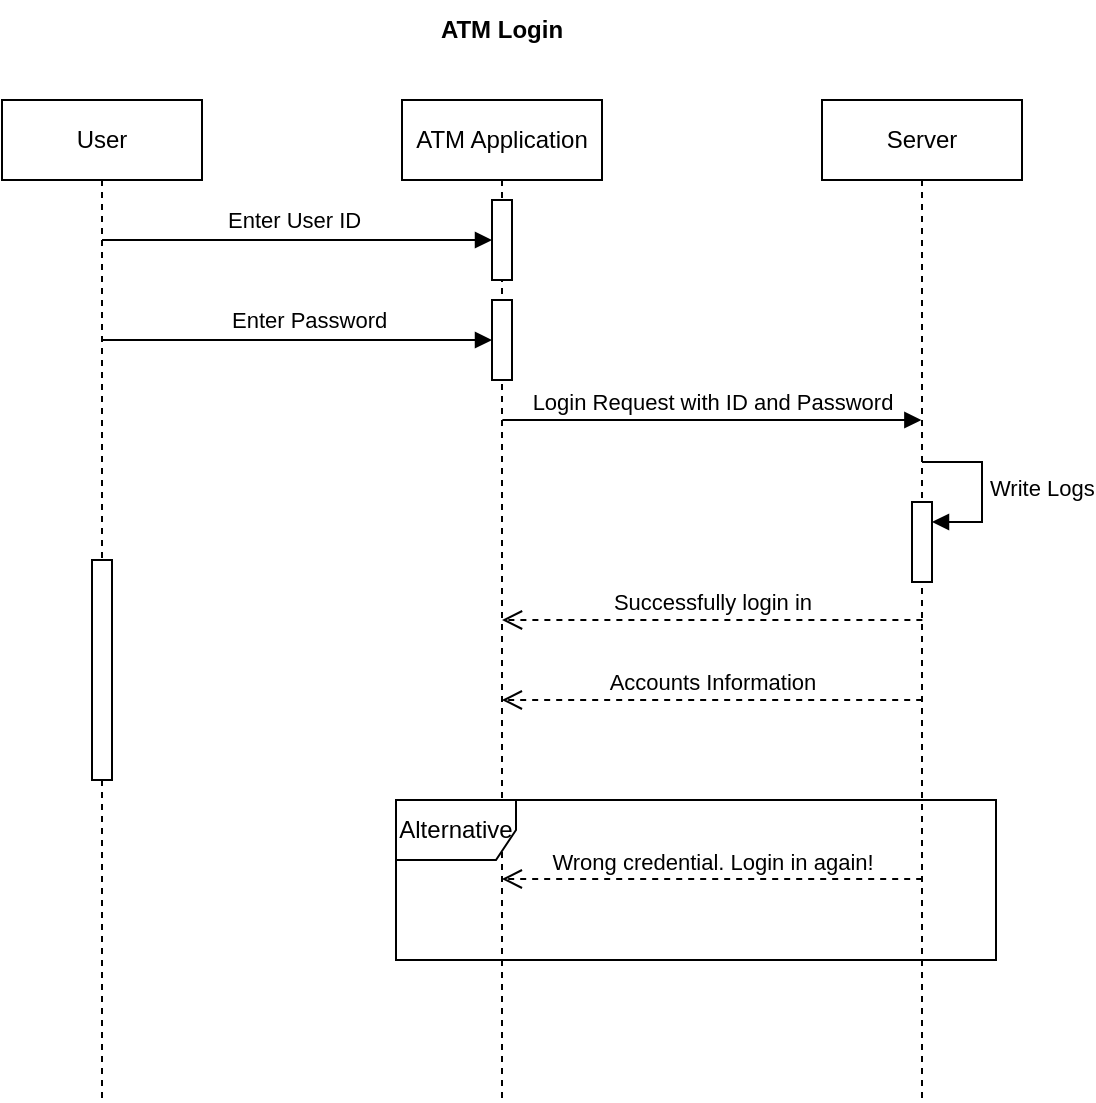 <mxfile version="24.2.1" type="google" pages="20">
  <diagram id="HsisBZSl-DrwpaaVvJc8" name="ATM_Login">
    <mxGraphModel grid="1" page="1" gridSize="10" guides="1" tooltips="1" connect="1" arrows="1" fold="1" pageScale="1" pageWidth="1654" pageHeight="1169" math="0" shadow="0">
      <root>
        <mxCell id="0" />
        <mxCell id="1" parent="0" />
        <mxCell id="G6gzncWG9lJPmiRZB3Fs-6" value="ATM Application" style="shape=umlLifeline;perimeter=lifelinePerimeter;whiteSpace=wrap;html=1;container=1;dropTarget=0;collapsible=0;recursiveResize=0;outlineConnect=0;portConstraint=eastwest;newEdgeStyle={&quot;curved&quot;:0,&quot;rounded&quot;:0};" vertex="1" parent="1">
          <mxGeometry x="530" y="140" width="100" height="500" as="geometry" />
        </mxCell>
        <mxCell id="G6gzncWG9lJPmiRZB3Fs-7" value="" style="html=1;points=[[0,0,0,0,5],[0,1,0,0,-5],[1,0,0,0,5],[1,1,0,0,-5]];perimeter=orthogonalPerimeter;outlineConnect=0;targetShapes=umlLifeline;portConstraint=eastwest;newEdgeStyle={&quot;curved&quot;:0,&quot;rounded&quot;:0};" vertex="1" parent="G6gzncWG9lJPmiRZB3Fs-6">
          <mxGeometry x="45" y="50" width="10" height="40" as="geometry" />
        </mxCell>
        <mxCell id="G6gzncWG9lJPmiRZB3Fs-9" value="" style="html=1;points=[[0,0,0,0,5],[0,1,0,0,-5],[1,0,0,0,5],[1,1,0,0,-5]];perimeter=orthogonalPerimeter;outlineConnect=0;targetShapes=umlLifeline;portConstraint=eastwest;newEdgeStyle={&quot;curved&quot;:0,&quot;rounded&quot;:0};" vertex="1" parent="G6gzncWG9lJPmiRZB3Fs-6">
          <mxGeometry x="45" y="100" width="10" height="40" as="geometry" />
        </mxCell>
        <mxCell id="G6gzncWG9lJPmiRZB3Fs-11" value="Server" style="shape=umlLifeline;perimeter=lifelinePerimeter;whiteSpace=wrap;html=1;container=1;dropTarget=0;collapsible=0;recursiveResize=0;outlineConnect=0;portConstraint=eastwest;newEdgeStyle={&quot;curved&quot;:0,&quot;rounded&quot;:0};" vertex="1" parent="1">
          <mxGeometry x="740" y="140" width="100" height="500" as="geometry" />
        </mxCell>
        <mxCell id="lBjiwBl9eOWROUzAHYQJ-1" value="" style="html=1;points=[[0,0,0,0,5],[0,1,0,0,-5],[1,0,0,0,5],[1,1,0,0,-5]];perimeter=orthogonalPerimeter;outlineConnect=0;targetShapes=umlLifeline;portConstraint=eastwest;newEdgeStyle={&quot;curved&quot;:0,&quot;rounded&quot;:0};" vertex="1" parent="G6gzncWG9lJPmiRZB3Fs-11">
          <mxGeometry x="45" y="201" width="10" height="40" as="geometry" />
        </mxCell>
        <mxCell id="lBjiwBl9eOWROUzAHYQJ-2" value="Write Logs" style="html=1;align=left;spacingLeft=2;endArrow=block;rounded=0;edgeStyle=orthogonalEdgeStyle;curved=0;rounded=0;" edge="1" parent="G6gzncWG9lJPmiRZB3Fs-11" target="lBjiwBl9eOWROUzAHYQJ-1">
          <mxGeometry relative="1" as="geometry">
            <mxPoint x="50" y="181" as="sourcePoint" />
            <Array as="points">
              <mxPoint x="80" y="211" />
            </Array>
          </mxGeometry>
        </mxCell>
        <mxCell id="G6gzncWG9lJPmiRZB3Fs-12" value="Login Request with ID and Password" style="html=1;verticalAlign=bottom;endArrow=block;curved=0;rounded=0;" edge="1" parent="1">
          <mxGeometry x="0.001" width="80" relative="1" as="geometry">
            <mxPoint x="580.19" y="300" as="sourcePoint" />
            <mxPoint x="789.69" y="300" as="targetPoint" />
            <mxPoint as="offset" />
          </mxGeometry>
        </mxCell>
        <mxCell id="G6gzncWG9lJPmiRZB3Fs-13" value="Successfully login in" style="html=1;verticalAlign=bottom;endArrow=open;dashed=1;endSize=8;curved=0;rounded=0;" edge="1" parent="1">
          <mxGeometry relative="1" as="geometry">
            <mxPoint x="790.19" y="400" as="sourcePoint" />
            <mxPoint x="580.0" y="400" as="targetPoint" />
          </mxGeometry>
        </mxCell>
        <mxCell id="G6gzncWG9lJPmiRZB3Fs-14" value="Wrong credential. Login in again!" style="html=1;verticalAlign=bottom;endArrow=open;dashed=1;endSize=8;curved=0;rounded=0;" edge="1" parent="1">
          <mxGeometry relative="1" as="geometry">
            <mxPoint x="790.09" y="529.5" as="sourcePoint" />
            <mxPoint x="579.9" y="529.5" as="targetPoint" />
          </mxGeometry>
        </mxCell>
        <mxCell id="G6gzncWG9lJPmiRZB3Fs-15" value="Alternative" style="shape=umlFrame;whiteSpace=wrap;html=1;pointerEvents=0;" vertex="1" parent="1">
          <mxGeometry x="527" y="490" width="300" height="80" as="geometry" />
        </mxCell>
        <mxCell id="G6gzncWG9lJPmiRZB3Fs-16" value="ATM Login" style="text;strokeColor=none;align=center;fillColor=none;html=1;verticalAlign=middle;whiteSpace=wrap;rounded=0;fontStyle=1" vertex="1" parent="1">
          <mxGeometry x="545" y="90" width="70" height="30" as="geometry" />
        </mxCell>
        <mxCell id="m_jJnVmSGBoHtyuqiMIu-1" value="Accounts Information" style="html=1;verticalAlign=bottom;endArrow=open;dashed=1;endSize=8;curved=0;rounded=0;" edge="1" parent="1">
          <mxGeometry relative="1" as="geometry">
            <mxPoint x="790.09" y="440" as="sourcePoint" />
            <mxPoint x="579.9" y="440" as="targetPoint" />
          </mxGeometry>
        </mxCell>
        <mxCell id="iRJ0wl6M8I4hkKLonkf_-1" value="User" style="shape=umlLifeline;perimeter=lifelinePerimeter;whiteSpace=wrap;html=1;container=1;dropTarget=0;collapsible=0;recursiveResize=0;outlineConnect=0;portConstraint=eastwest;newEdgeStyle={&quot;curved&quot;:0,&quot;rounded&quot;:0};" vertex="1" parent="1">
          <mxGeometry x="330" y="140" width="100" height="500" as="geometry" />
        </mxCell>
        <mxCell id="iRJ0wl6M8I4hkKLonkf_-5" value="" style="html=1;points=[[0,0,0,0,5],[0,1,0,0,-5],[1,0,0,0,5],[1,1,0,0,-5]];perimeter=orthogonalPerimeter;outlineConnect=0;targetShapes=umlLifeline;portConstraint=eastwest;newEdgeStyle={&quot;curved&quot;:0,&quot;rounded&quot;:0};" vertex="1" parent="iRJ0wl6M8I4hkKLonkf_-1">
          <mxGeometry x="45" y="230" width="10" height="110" as="geometry" />
        </mxCell>
        <mxCell id="G6gzncWG9lJPmiRZB3Fs-8" value="Enter User ID" style="html=1;align=left;spacingLeft=2;endArrow=block;rounded=0;edgeStyle=orthogonalEdgeStyle;curved=0;rounded=0;" edge="1" parent="1" target="G6gzncWG9lJPmiRZB3Fs-7">
          <mxGeometry x="-0.399" y="10" relative="1" as="geometry">
            <mxPoint x="380" y="210" as="sourcePoint" />
            <Array as="points">
              <mxPoint x="380" y="210" />
            </Array>
            <mxPoint x="570" y="200" as="targetPoint" />
            <mxPoint as="offset" />
          </mxGeometry>
        </mxCell>
        <mxCell id="G6gzncWG9lJPmiRZB3Fs-10" value="Enter Password" style="html=1;align=left;spacingLeft=2;endArrow=block;rounded=0;edgeStyle=orthogonalEdgeStyle;curved=0;rounded=0;" edge="1" parent="1">
          <mxGeometry x="-0.381" y="10" relative="1" as="geometry">
            <mxPoint x="379.5" y="260" as="sourcePoint" />
            <Array as="points">
              <mxPoint x="480" y="260" />
              <mxPoint x="480" y="260" />
            </Array>
            <mxPoint x="575" y="260" as="targetPoint" />
            <mxPoint x="1" as="offset" />
          </mxGeometry>
        </mxCell>
      </root>
    </mxGraphModel>
  </diagram>
  <diagram id="bOoW9jw8iXgRjeqkySRl" name="ATM_Withdraw">
    <mxGraphModel grid="1" page="1" gridSize="10" guides="1" tooltips="1" connect="1" arrows="1" fold="1" pageScale="1" pageWidth="1654" pageHeight="1169" math="0" shadow="0">
      <root>
        <mxCell id="0" />
        <mxCell id="1" parent="0" />
        <mxCell id="JUHp-oZTtZq5r288fQW4-1" value="ATM Application" style="shape=umlLifeline;perimeter=lifelinePerimeter;whiteSpace=wrap;html=1;container=1;dropTarget=0;collapsible=0;recursiveResize=0;outlineConnect=0;portConstraint=eastwest;newEdgeStyle={&quot;curved&quot;:0,&quot;rounded&quot;:0};" vertex="1" parent="1">
          <mxGeometry x="270" y="160" width="100" height="640" as="geometry" />
        </mxCell>
        <mxCell id="JUHp-oZTtZq5r288fQW4-2" value="" style="html=1;points=[[0,0,0,0,5],[0,1,0,0,-5],[1,0,0,0,5],[1,1,0,0,-5]];perimeter=orthogonalPerimeter;outlineConnect=0;targetShapes=umlLifeline;portConstraint=eastwest;newEdgeStyle={&quot;curved&quot;:0,&quot;rounded&quot;:0};" vertex="1" parent="JUHp-oZTtZq5r288fQW4-1">
          <mxGeometry x="45" y="240" width="10" height="40" as="geometry" />
        </mxCell>
        <mxCell id="JUHp-oZTtZq5r288fQW4-4" value="" style="html=1;points=[[0,0,0,0,5],[0,1,0,0,-5],[1,0,0,0,5],[1,1,0,0,-5]];perimeter=orthogonalPerimeter;outlineConnect=0;targetShapes=umlLifeline;portConstraint=eastwest;newEdgeStyle={&quot;curved&quot;:0,&quot;rounded&quot;:0};" vertex="1" parent="JUHp-oZTtZq5r288fQW4-1">
          <mxGeometry x="45" y="301" width="10" height="40" as="geometry" />
        </mxCell>
        <mxCell id="JUHp-oZTtZq5r288fQW4-12" value="" style="html=1;points=[[0,0,0,0,5],[0,1,0,0,-5],[1,0,0,0,5],[1,1,0,0,-5]];perimeter=orthogonalPerimeter;outlineConnect=0;targetShapes=umlLifeline;portConstraint=eastwest;newEdgeStyle={&quot;curved&quot;:0,&quot;rounded&quot;:0};" vertex="1" parent="JUHp-oZTtZq5r288fQW4-1">
          <mxGeometry x="45" y="361" width="10" height="40" as="geometry" />
        </mxCell>
        <mxCell id="dqoEEdgz_jktpdGrDGk9-2" value="" style="html=1;points=[[0,0,0,0,5],[0,1,0,0,-5],[1,0,0,0,5],[1,1,0,0,-5]];perimeter=orthogonalPerimeter;outlineConnect=0;targetShapes=umlLifeline;portConstraint=eastwest;newEdgeStyle={&quot;curved&quot;:0,&quot;rounded&quot;:0};" vertex="1" parent="JUHp-oZTtZq5r288fQW4-1">
          <mxGeometry x="45" y="60" width="10" height="40" as="geometry" />
        </mxCell>
        <mxCell id="dqoEEdgz_jktpdGrDGk9-3" value="" style="html=1;points=[[0,0,0,0,5],[0,1,0,0,-5],[1,0,0,0,5],[1,1,0,0,-5]];perimeter=orthogonalPerimeter;outlineConnect=0;targetShapes=umlLifeline;portConstraint=eastwest;newEdgeStyle={&quot;curved&quot;:0,&quot;rounded&quot;:0};" vertex="1" parent="JUHp-oZTtZq5r288fQW4-1">
          <mxGeometry x="45" y="110" width="10" height="40" as="geometry" />
        </mxCell>
        <mxCell id="JUHp-oZTtZq5r288fQW4-6" value="Server" style="shape=umlLifeline;perimeter=lifelinePerimeter;whiteSpace=wrap;html=1;container=1;dropTarget=0;collapsible=0;recursiveResize=0;outlineConnect=0;portConstraint=eastwest;newEdgeStyle={&quot;curved&quot;:0,&quot;rounded&quot;:0};" vertex="1" parent="1">
          <mxGeometry x="480" y="160" width="100" height="640" as="geometry" />
        </mxCell>
        <mxCell id="iaXmNqzv9n8fMj4MJC9E-1" value="" style="html=1;points=[[0,0,0,0,5],[0,1,0,0,-5],[1,0,0,0,5],[1,1,0,0,-5]];perimeter=orthogonalPerimeter;outlineConnect=0;targetShapes=umlLifeline;portConstraint=eastwest;newEdgeStyle={&quot;curved&quot;:0,&quot;rounded&quot;:0};" vertex="1" parent="JUHp-oZTtZq5r288fQW4-6">
          <mxGeometry x="45" y="528" width="10" height="40" as="geometry" />
        </mxCell>
        <mxCell id="iaXmNqzv9n8fMj4MJC9E-2" value="Write Logs" style="html=1;align=left;spacingLeft=2;endArrow=block;rounded=0;edgeStyle=orthogonalEdgeStyle;curved=0;rounded=0;" edge="1" parent="JUHp-oZTtZq5r288fQW4-6" target="iaXmNqzv9n8fMj4MJC9E-1">
          <mxGeometry relative="1" as="geometry">
            <mxPoint x="50" y="508" as="sourcePoint" />
            <Array as="points">
              <mxPoint x="80" y="538" />
            </Array>
          </mxGeometry>
        </mxCell>
        <mxCell id="JUHp-oZTtZq5r288fQW4-7" value="Login Request with ID and Password" style="html=1;verticalAlign=bottom;endArrow=block;curved=0;rounded=0;" edge="1" parent="1">
          <mxGeometry x="0.001" width="80" relative="1" as="geometry">
            <mxPoint x="320.19" y="320" as="sourcePoint" />
            <mxPoint x="529.69" y="320" as="targetPoint" />
            <mxPoint as="offset" />
          </mxGeometry>
        </mxCell>
        <mxCell id="JUHp-oZTtZq5r288fQW4-8" value="Successfully login in" style="html=1;verticalAlign=bottom;endArrow=open;dashed=1;endSize=8;curved=0;rounded=0;" edge="1" parent="1">
          <mxGeometry relative="1" as="geometry">
            <mxPoint x="530.19" y="345" as="sourcePoint" />
            <mxPoint x="320.0" y="345" as="targetPoint" />
          </mxGeometry>
        </mxCell>
        <mxCell id="JUHp-oZTtZq5r288fQW4-9" value="Wrong Pin / Not enough money. Try again!" style="html=1;verticalAlign=bottom;endArrow=open;dashed=1;endSize=8;curved=0;rounded=0;" edge="1" parent="1">
          <mxGeometry relative="1" as="geometry">
            <mxPoint x="530.19" y="766" as="sourcePoint" />
            <mxPoint x="320.0" y="766" as="targetPoint" />
          </mxGeometry>
        </mxCell>
        <mxCell id="JUHp-oZTtZq5r288fQW4-10" value="Alternative" style="shape=umlFrame;whiteSpace=wrap;html=1;pointerEvents=0;" vertex="1" parent="1">
          <mxGeometry x="260" y="740" width="300" height="75" as="geometry" />
        </mxCell>
        <mxCell id="JUHp-oZTtZq5r288fQW4-11" value="ATM Withdraw Money" style="text;strokeColor=none;align=center;fillColor=none;html=1;verticalAlign=middle;whiteSpace=wrap;rounded=0;fontStyle=1" vertex="1" parent="1">
          <mxGeometry x="250" y="130" width="140" height="30" as="geometry" />
        </mxCell>
        <mxCell id="JUHp-oZTtZq5r288fQW4-14" value="Accounts Information" style="html=1;verticalAlign=bottom;endArrow=open;dashed=1;endSize=8;curved=0;rounded=0;" edge="1" parent="1">
          <mxGeometry relative="1" as="geometry">
            <mxPoint x="530.19" y="371" as="sourcePoint" />
            <mxPoint x="320.0" y="371" as="targetPoint" />
          </mxGeometry>
        </mxCell>
        <mxCell id="JUHp-oZTtZq5r288fQW4-17" value="Withdraw Request with Account #, money, and Pin" style="html=1;verticalAlign=bottom;endArrow=block;curved=0;rounded=0;" edge="1" parent="1">
          <mxGeometry x="-0.047" width="80" relative="1" as="geometry">
            <mxPoint x="320.19" y="598" as="sourcePoint" />
            <mxPoint x="529.69" y="598" as="targetPoint" />
            <mxPoint as="offset" />
          </mxGeometry>
        </mxCell>
        <mxCell id="JUHp-oZTtZq5r288fQW4-18" value="Successfully Withdrawal" style="html=1;verticalAlign=bottom;endArrow=open;dashed=1;endSize=8;curved=0;rounded=0;" edge="1" parent="1">
          <mxGeometry relative="1" as="geometry">
            <mxPoint x="530.19" y="622" as="sourcePoint" />
            <mxPoint x="320.0" y="622" as="targetPoint" />
          </mxGeometry>
        </mxCell>
        <mxCell id="JUHp-oZTtZq5r288fQW4-19" value="Updated Accounts Information" style="html=1;verticalAlign=bottom;endArrow=open;dashed=1;endSize=8;curved=0;rounded=0;" edge="1" parent="1">
          <mxGeometry relative="1" as="geometry">
            <mxPoint x="530.19" y="648" as="sourcePoint" />
            <mxPoint x="320.0" y="648" as="targetPoint" />
          </mxGeometry>
        </mxCell>
        <mxCell id="zWLCxgNe2DAZ5XRDI0g5-1" value="ATM Login" style="shape=umlFrame;whiteSpace=wrap;html=1;pointerEvents=0;" vertex="1" parent="1">
          <mxGeometry x="20" y="210" width="545" height="170" as="geometry" />
        </mxCell>
        <mxCell id="dqoEEdgz_jktpdGrDGk9-1" value="User" style="shape=umlLifeline;perimeter=lifelinePerimeter;whiteSpace=wrap;html=1;container=1;dropTarget=0;collapsible=0;recursiveResize=0;outlineConnect=0;portConstraint=eastwest;newEdgeStyle={&quot;curved&quot;:0,&quot;rounded&quot;:0};" vertex="1" parent="1">
          <mxGeometry x="60" y="160" width="100" height="640" as="geometry" />
        </mxCell>
        <mxCell id="dqoEEdgz_jktpdGrDGk9-4" value="Write Logs" style="html=1;align=left;spacingLeft=2;endArrow=block;rounded=0;edgeStyle=orthogonalEdgeStyle;curved=0;rounded=0;" edge="1" parent="dqoEEdgz_jktpdGrDGk9-1">
          <mxGeometry relative="1" as="geometry">
            <mxPoint x="50" y="270" as="sourcePoint" />
            <Array as="points">
              <mxPoint x="80" y="300" />
            </Array>
          </mxGeometry>
        </mxCell>
        <mxCell id="Q9Rpqw_GhmGDoNbprf1--1" value="Enter User ID" style="html=1;align=left;spacingLeft=2;endArrow=block;rounded=0;edgeStyle=orthogonalEdgeStyle;curved=0;rounded=0;" edge="1" parent="1" target="dqoEEdgz_jktpdGrDGk9-2">
          <mxGeometry x="-0.399" y="10" relative="1" as="geometry">
            <mxPoint x="110" y="240" as="sourcePoint" />
            <Array as="points" />
            <mxPoint x="305" y="240" as="targetPoint" />
            <mxPoint as="offset" />
          </mxGeometry>
        </mxCell>
        <mxCell id="x-9dkClhD9x5QZLn5fHB-1" value="Enter Password" style="html=1;align=left;spacingLeft=2;endArrow=block;rounded=0;edgeStyle=orthogonalEdgeStyle;curved=0;rounded=0;" edge="1" parent="1" target="dqoEEdgz_jktpdGrDGk9-3">
          <mxGeometry x="-0.381" y="10" relative="1" as="geometry">
            <mxPoint x="110" y="290" as="sourcePoint" />
            <Array as="points" />
            <mxPoint x="305.5" y="290" as="targetPoint" />
            <mxPoint x="1" as="offset" />
          </mxGeometry>
        </mxCell>
        <mxCell id="x-9dkClhD9x5QZLn5fHB-3" value="Choose Account" style="html=1;align=left;spacingLeft=2;endArrow=block;rounded=0;edgeStyle=orthogonalEdgeStyle;curved=0;rounded=0;" edge="1" parent="1" target="JUHp-oZTtZq5r288fQW4-2">
          <mxGeometry x="-0.381" y="10" relative="1" as="geometry">
            <mxPoint x="110" y="421" as="sourcePoint" />
            <Array as="points">
              <mxPoint x="110" y="422" />
            </Array>
            <mxPoint x="305.5" y="421" as="targetPoint" />
            <mxPoint x="1" as="offset" />
          </mxGeometry>
        </mxCell>
        <mxCell id="x-9dkClhD9x5QZLn5fHB-5" value="Enter amount of money to withdraw" style="html=1;align=left;spacingLeft=2;endArrow=block;rounded=0;edgeStyle=orthogonalEdgeStyle;curved=0;rounded=0;" edge="1" parent="1" target="JUHp-oZTtZq5r288fQW4-4">
          <mxGeometry x="-0.898" y="10" relative="1" as="geometry">
            <mxPoint x="110" y="481" as="sourcePoint" />
            <Array as="points" />
            <mxPoint x="305.5" y="481" as="targetPoint" />
            <mxPoint as="offset" />
          </mxGeometry>
        </mxCell>
        <mxCell id="x-9dkClhD9x5QZLn5fHB-6" value="Enter Pin" style="html=1;align=left;spacingLeft=2;endArrow=block;rounded=0;edgeStyle=orthogonalEdgeStyle;curved=0;rounded=0;" edge="1" parent="1" target="JUHp-oZTtZq5r288fQW4-12">
          <mxGeometry x="-0.381" y="10" relative="1" as="geometry">
            <mxPoint x="110" y="541" as="sourcePoint" />
            <Array as="points" />
            <mxPoint x="305.5" y="541" as="targetPoint" />
            <mxPoint x="1" as="offset" />
          </mxGeometry>
        </mxCell>
      </root>
    </mxGraphModel>
  </diagram>
  <diagram id="xo-HAUo0EspPzZiSWT3E" name="ATM_Deposit">
    <mxGraphModel grid="1" page="1" gridSize="10" guides="1" tooltips="1" connect="1" arrows="1" fold="1" pageScale="1" pageWidth="1654" pageHeight="1169" math="0" shadow="0">
      <root>
        <mxCell id="0" />
        <mxCell id="1" parent="0" />
        <mxCell id="-wAJFbaCOlqYMovwARcH-1" value="ATM Application" style="shape=umlLifeline;perimeter=lifelinePerimeter;whiteSpace=wrap;html=1;container=1;dropTarget=0;collapsible=0;recursiveResize=0;outlineConnect=0;portConstraint=eastwest;newEdgeStyle={&quot;curved&quot;:0,&quot;rounded&quot;:0};" vertex="1" parent="1">
          <mxGeometry x="270" y="160" width="100" height="640" as="geometry" />
        </mxCell>
        <mxCell id="-wAJFbaCOlqYMovwARcH-2" value="" style="html=1;points=[[0,0,0,0,5],[0,1,0,0,-5],[1,0,0,0,5],[1,1,0,0,-5]];perimeter=orthogonalPerimeter;outlineConnect=0;targetShapes=umlLifeline;portConstraint=eastwest;newEdgeStyle={&quot;curved&quot;:0,&quot;rounded&quot;:0};" vertex="1" parent="-wAJFbaCOlqYMovwARcH-1">
          <mxGeometry x="45" y="240" width="10" height="40" as="geometry" />
        </mxCell>
        <mxCell id="-wAJFbaCOlqYMovwARcH-4" value="" style="html=1;points=[[0,0,0,0,5],[0,1,0,0,-5],[1,0,0,0,5],[1,1,0,0,-5]];perimeter=orthogonalPerimeter;outlineConnect=0;targetShapes=umlLifeline;portConstraint=eastwest;newEdgeStyle={&quot;curved&quot;:0,&quot;rounded&quot;:0};" vertex="1" parent="-wAJFbaCOlqYMovwARcH-1">
          <mxGeometry x="45" y="300" width="10" height="40" as="geometry" />
        </mxCell>
        <mxCell id="-wAJFbaCOlqYMovwARcH-6" value="" style="html=1;points=[[0,0,0,0,5],[0,1,0,0,-5],[1,0,0,0,5],[1,1,0,0,-5]];perimeter=orthogonalPerimeter;outlineConnect=0;targetShapes=umlLifeline;portConstraint=eastwest;newEdgeStyle={&quot;curved&quot;:0,&quot;rounded&quot;:0};" vertex="1" parent="-wAJFbaCOlqYMovwARcH-1">
          <mxGeometry x="45" y="363" width="10" height="40" as="geometry" />
        </mxCell>
        <mxCell id="Q1IJuhvdpxftykU1XpHk-2" value="" style="html=1;points=[[0,0,0,0,5],[0,1,0,0,-5],[1,0,0,0,5],[1,1,0,0,-5]];perimeter=orthogonalPerimeter;outlineConnect=0;targetShapes=umlLifeline;portConstraint=eastwest;newEdgeStyle={&quot;curved&quot;:0,&quot;rounded&quot;:0};" vertex="1" parent="-wAJFbaCOlqYMovwARcH-1">
          <mxGeometry x="45" y="60" width="10" height="40" as="geometry" />
        </mxCell>
        <mxCell id="Q1IJuhvdpxftykU1XpHk-3" value="" style="html=1;points=[[0,0,0,0,5],[0,1,0,0,-5],[1,0,0,0,5],[1,1,0,0,-5]];perimeter=orthogonalPerimeter;outlineConnect=0;targetShapes=umlLifeline;portConstraint=eastwest;newEdgeStyle={&quot;curved&quot;:0,&quot;rounded&quot;:0};" vertex="1" parent="-wAJFbaCOlqYMovwARcH-1">
          <mxGeometry x="45" y="110" width="10" height="40" as="geometry" />
        </mxCell>
        <mxCell id="-wAJFbaCOlqYMovwARcH-8" value="Server" style="shape=umlLifeline;perimeter=lifelinePerimeter;whiteSpace=wrap;html=1;container=1;dropTarget=0;collapsible=0;recursiveResize=0;outlineConnect=0;portConstraint=eastwest;newEdgeStyle={&quot;curved&quot;:0,&quot;rounded&quot;:0};" vertex="1" parent="1">
          <mxGeometry x="480" y="160" width="100" height="640" as="geometry" />
        </mxCell>
        <mxCell id="Eq2tYt8rXyGGKjfz8NGv-1" value="" style="html=1;points=[[0,0,0,0,5],[0,1,0,0,-5],[1,0,0,0,5],[1,1,0,0,-5]];perimeter=orthogonalPerimeter;outlineConnect=0;targetShapes=umlLifeline;portConstraint=eastwest;newEdgeStyle={&quot;curved&quot;:0,&quot;rounded&quot;:0};" vertex="1" parent="-wAJFbaCOlqYMovwARcH-8">
          <mxGeometry x="45" y="513" width="10" height="40" as="geometry" />
        </mxCell>
        <mxCell id="Eq2tYt8rXyGGKjfz8NGv-2" value="Write Logs" style="html=1;align=left;spacingLeft=2;endArrow=block;rounded=0;edgeStyle=orthogonalEdgeStyle;curved=0;rounded=0;" edge="1" parent="-wAJFbaCOlqYMovwARcH-8" target="Eq2tYt8rXyGGKjfz8NGv-1">
          <mxGeometry relative="1" as="geometry">
            <mxPoint x="50" y="493" as="sourcePoint" />
            <Array as="points">
              <mxPoint x="80" y="523" />
            </Array>
          </mxGeometry>
        </mxCell>
        <mxCell id="-wAJFbaCOlqYMovwARcH-9" value="Login Request with ID and Password" style="html=1;verticalAlign=bottom;endArrow=block;curved=0;rounded=0;" edge="1" parent="1">
          <mxGeometry x="0.001" width="80" relative="1" as="geometry">
            <mxPoint x="320.19" y="318" as="sourcePoint" />
            <mxPoint x="529.69" y="318" as="targetPoint" />
            <mxPoint as="offset" />
          </mxGeometry>
        </mxCell>
        <mxCell id="-wAJFbaCOlqYMovwARcH-10" value="Successfully login in" style="html=1;verticalAlign=bottom;endArrow=open;dashed=1;endSize=8;curved=0;rounded=0;" edge="1" parent="1">
          <mxGeometry relative="1" as="geometry">
            <mxPoint x="530.19" y="342" as="sourcePoint" />
            <mxPoint x="320.0" y="342" as="targetPoint" />
          </mxGeometry>
        </mxCell>
        <mxCell id="-wAJFbaCOlqYMovwARcH-11" value="Wrong Pin. Try again!" style="html=1;verticalAlign=bottom;endArrow=open;dashed=1;endSize=8;curved=0;rounded=0;" edge="1" parent="1">
          <mxGeometry relative="1" as="geometry">
            <mxPoint x="530.19" y="760" as="sourcePoint" />
            <mxPoint x="320.0" y="760" as="targetPoint" />
          </mxGeometry>
        </mxCell>
        <mxCell id="-wAJFbaCOlqYMovwARcH-12" value="Alternative" style="shape=umlFrame;whiteSpace=wrap;html=1;pointerEvents=0;" vertex="1" parent="1">
          <mxGeometry x="260" y="720" width="300" height="75" as="geometry" />
        </mxCell>
        <mxCell id="-wAJFbaCOlqYMovwARcH-13" value="ATM Deposit Money" style="text;strokeColor=none;align=center;fillColor=none;html=1;verticalAlign=middle;whiteSpace=wrap;rounded=0;fontStyle=1" vertex="1" parent="1">
          <mxGeometry x="360" y="130" width="140" height="30" as="geometry" />
        </mxCell>
        <mxCell id="-wAJFbaCOlqYMovwARcH-14" value="Accounts Information" style="html=1;verticalAlign=bottom;endArrow=open;dashed=1;endSize=8;curved=0;rounded=0;" edge="1" parent="1">
          <mxGeometry relative="1" as="geometry">
            <mxPoint x="530.19" y="368" as="sourcePoint" />
            <mxPoint x="320.0" y="368" as="targetPoint" />
          </mxGeometry>
        </mxCell>
        <mxCell id="-wAJFbaCOlqYMovwARcH-15" value="Deposit Request with Account #, money, and Pin" style="html=1;verticalAlign=bottom;endArrow=block;curved=0;rounded=0;" edge="1" parent="1">
          <mxGeometry x="-0.047" width="80" relative="1" as="geometry">
            <mxPoint x="320.19" y="601" as="sourcePoint" />
            <mxPoint x="529.69" y="601" as="targetPoint" />
            <mxPoint as="offset" />
          </mxGeometry>
        </mxCell>
        <mxCell id="-wAJFbaCOlqYMovwARcH-16" value="Successfully Deposit" style="html=1;verticalAlign=bottom;endArrow=open;dashed=1;endSize=8;curved=0;rounded=0;" edge="1" parent="1">
          <mxGeometry relative="1" as="geometry">
            <mxPoint x="530.19" y="623" as="sourcePoint" />
            <mxPoint x="320.0" y="623" as="targetPoint" />
          </mxGeometry>
        </mxCell>
        <mxCell id="-wAJFbaCOlqYMovwARcH-17" value="Updated Accounts Information" style="html=1;verticalAlign=bottom;endArrow=open;dashed=1;endSize=8;curved=0;rounded=0;" edge="1" parent="1">
          <mxGeometry relative="1" as="geometry">
            <mxPoint x="530.19" y="649" as="sourcePoint" />
            <mxPoint x="320.0" y="649" as="targetPoint" />
          </mxGeometry>
        </mxCell>
        <mxCell id="_GyBL3BO6eaEYxdBSDQo-1" value="ATM Login" style="shape=umlFrame;whiteSpace=wrap;html=1;pointerEvents=0;" vertex="1" parent="1">
          <mxGeometry x="20" y="210" width="545" height="170" as="geometry" />
        </mxCell>
        <mxCell id="Q1IJuhvdpxftykU1XpHk-1" value="User" style="shape=umlLifeline;perimeter=lifelinePerimeter;whiteSpace=wrap;html=1;container=1;dropTarget=0;collapsible=0;recursiveResize=0;outlineConnect=0;portConstraint=eastwest;newEdgeStyle={&quot;curved&quot;:0,&quot;rounded&quot;:0};" vertex="1" parent="1">
          <mxGeometry x="60" y="160" width="100" height="600" as="geometry" />
        </mxCell>
        <mxCell id="Q1IJuhvdpxftykU1XpHk-4" value="Write Logs" style="html=1;align=left;spacingLeft=2;endArrow=block;rounded=0;edgeStyle=orthogonalEdgeStyle;curved=0;rounded=0;" edge="1" parent="Q1IJuhvdpxftykU1XpHk-1">
          <mxGeometry relative="1" as="geometry">
            <mxPoint x="50" y="270" as="sourcePoint" />
            <Array as="points">
              <mxPoint x="80" y="300" />
            </Array>
          </mxGeometry>
        </mxCell>
        <mxCell id="IycwaxIv0RKKoisqq-Zs-1" value="Enter User ID" style="html=1;align=left;spacingLeft=2;endArrow=block;rounded=0;edgeStyle=orthogonalEdgeStyle;curved=0;rounded=0;" edge="1" parent="1">
          <mxGeometry x="-0.399" y="10" relative="1" as="geometry">
            <mxPoint x="110" y="240" as="sourcePoint" />
            <Array as="points" />
            <mxPoint x="315" y="240" as="targetPoint" />
            <mxPoint as="offset" />
          </mxGeometry>
        </mxCell>
        <mxCell id="8Z9CEScViKaxu9M7IGei-1" value="Enter Password" style="html=1;align=left;spacingLeft=2;endArrow=block;rounded=0;edgeStyle=orthogonalEdgeStyle;curved=0;rounded=0;" edge="1" parent="1">
          <mxGeometry x="-0.381" y="10" relative="1" as="geometry">
            <mxPoint x="110" y="290" as="sourcePoint" />
            <Array as="points" />
            <mxPoint x="315" y="290" as="targetPoint" />
            <mxPoint x="1" as="offset" />
          </mxGeometry>
        </mxCell>
        <mxCell id="HNQNLXThRJ4mlYVGCQBY-1" value="Choose Account" style="html=1;align=left;spacingLeft=2;endArrow=block;rounded=0;edgeStyle=orthogonalEdgeStyle;curved=0;rounded=0;" edge="1" parent="1">
          <mxGeometry x="-0.381" y="10" relative="1" as="geometry">
            <mxPoint x="110" y="421" as="sourcePoint" />
            <Array as="points">
              <mxPoint x="110" y="422" />
            </Array>
            <mxPoint x="315" y="422" as="targetPoint" />
            <mxPoint x="1" as="offset" />
          </mxGeometry>
        </mxCell>
        <mxCell id="HDmDibVb-jQAdruDuHwp-1" value="Enter amount of money to deposit" style="html=1;align=left;spacingLeft=2;endArrow=block;rounded=0;edgeStyle=orthogonalEdgeStyle;curved=0;rounded=0;" edge="1" parent="1">
          <mxGeometry x="-0.898" y="10" relative="1" as="geometry">
            <mxPoint x="110" y="481" as="sourcePoint" />
            <Array as="points" />
            <mxPoint x="315" y="481" as="targetPoint" />
            <mxPoint as="offset" />
          </mxGeometry>
        </mxCell>
        <mxCell id="bDcmuwqkkBiol-X25nox-1" value="Enter Pin" style="html=1;align=left;spacingLeft=2;endArrow=block;rounded=0;edgeStyle=orthogonalEdgeStyle;curved=0;rounded=0;" edge="1" parent="1">
          <mxGeometry x="-0.381" y="10" relative="1" as="geometry">
            <mxPoint x="110" y="541" as="sourcePoint" />
            <Array as="points" />
            <mxPoint x="315" y="541" as="targetPoint" />
            <mxPoint x="1" as="offset" />
          </mxGeometry>
        </mxCell>
      </root>
    </mxGraphModel>
  </diagram>
  <diagram id="JmUZd-IuTbHyuJA3aB-B" name="ATM_Transfer">
    <mxGraphModel grid="1" page="1" gridSize="10" guides="1" tooltips="1" connect="1" arrows="1" fold="1" pageScale="1" pageWidth="850" pageHeight="1100" math="0" shadow="0">
      <root>
        <mxCell id="0" />
        <mxCell id="1" parent="0" />
        <mxCell id="J4buufPf6GNnsP08qyyt-1" value="ATM Application" style="shape=umlLifeline;perimeter=lifelinePerimeter;whiteSpace=wrap;html=1;container=1;dropTarget=0;collapsible=0;recursiveResize=0;outlineConnect=0;portConstraint=eastwest;newEdgeStyle={&quot;curved&quot;:0,&quot;rounded&quot;:0};" vertex="1" parent="1">
          <mxGeometry x="270" y="160" width="100" height="880" as="geometry" />
        </mxCell>
        <mxCell id="J4buufPf6GNnsP08qyyt-2" value="" style="html=1;points=[[0,0,0,0,5],[0,1,0,0,-5],[1,0,0,0,5],[1,1,0,0,-5]];perimeter=orthogonalPerimeter;outlineConnect=0;targetShapes=umlLifeline;portConstraint=eastwest;newEdgeStyle={&quot;curved&quot;:0,&quot;rounded&quot;:0};" vertex="1" parent="J4buufPf6GNnsP08qyyt-1">
          <mxGeometry x="45" y="248" width="10" height="40" as="geometry" />
        </mxCell>
        <mxCell id="J4buufPf6GNnsP08qyyt-4" value="" style="html=1;points=[[0,0,0,0,5],[0,1,0,0,-5],[1,0,0,0,5],[1,1,0,0,-5]];perimeter=orthogonalPerimeter;outlineConnect=0;targetShapes=umlLifeline;portConstraint=eastwest;newEdgeStyle={&quot;curved&quot;:0,&quot;rounded&quot;:0};" vertex="1" parent="J4buufPf6GNnsP08qyyt-1">
          <mxGeometry x="45" y="310" width="10" height="40" as="geometry" />
        </mxCell>
        <mxCell id="J4buufPf6GNnsP08qyyt-6" value="" style="html=1;points=[[0,0,0,0,5],[0,1,0,0,-5],[1,0,0,0,5],[1,1,0,0,-5]];perimeter=orthogonalPerimeter;outlineConnect=0;targetShapes=umlLifeline;portConstraint=eastwest;newEdgeStyle={&quot;curved&quot;:0,&quot;rounded&quot;:0};" vertex="1" parent="J4buufPf6GNnsP08qyyt-1">
          <mxGeometry x="45" y="608" width="10" height="40" as="geometry" />
        </mxCell>
        <mxCell id="fHRPBALoILUhg7-qxNTE-3" value="" style="html=1;points=[[0,0,0,0,5],[0,1,0,0,-5],[1,0,0,0,5],[1,1,0,0,-5]];perimeter=orthogonalPerimeter;outlineConnect=0;targetShapes=umlLifeline;portConstraint=eastwest;newEdgeStyle={&quot;curved&quot;:0,&quot;rounded&quot;:0};" vertex="1" parent="J4buufPf6GNnsP08qyyt-1">
          <mxGeometry x="45" y="528" width="10" height="40" as="geometry" />
        </mxCell>
        <mxCell id="J4buufPf6GNnsP08qyyt-8" value="Server" style="shape=umlLifeline;perimeter=lifelinePerimeter;whiteSpace=wrap;html=1;container=1;dropTarget=0;collapsible=0;recursiveResize=0;outlineConnect=0;portConstraint=eastwest;newEdgeStyle={&quot;curved&quot;:0,&quot;rounded&quot;:0};" vertex="1" parent="1">
          <mxGeometry x="480" y="160" width="100" height="880" as="geometry" />
        </mxCell>
        <mxCell id="6OxNsuqMV3voAOzUFU9U-1" value="" style="html=1;points=[[0,0,0,0,5],[0,1,0,0,-5],[1,0,0,0,5],[1,1,0,0,-5]];perimeter=orthogonalPerimeter;outlineConnect=0;targetShapes=umlLifeline;portConstraint=eastwest;newEdgeStyle={&quot;curved&quot;:0,&quot;rounded&quot;:0};" vertex="1" parent="J4buufPf6GNnsP08qyyt-8">
          <mxGeometry x="45" y="754" width="10" height="40" as="geometry" />
        </mxCell>
        <mxCell id="6OxNsuqMV3voAOzUFU9U-2" value="Write Logs" style="html=1;align=left;spacingLeft=2;endArrow=block;rounded=0;edgeStyle=orthogonalEdgeStyle;curved=0;rounded=0;" edge="1" parent="J4buufPf6GNnsP08qyyt-8" target="6OxNsuqMV3voAOzUFU9U-1">
          <mxGeometry relative="1" as="geometry">
            <mxPoint x="50" y="734" as="sourcePoint" />
            <Array as="points">
              <mxPoint x="80" y="764" />
            </Array>
          </mxGeometry>
        </mxCell>
        <mxCell id="J4buufPf6GNnsP08qyyt-9" value="Login Request with ID and Password" style="html=1;verticalAlign=bottom;endArrow=block;curved=0;rounded=0;" edge="1" parent="1">
          <mxGeometry x="0.002" width="80" relative="1" as="geometry">
            <mxPoint x="320.19" y="319" as="sourcePoint" />
            <mxPoint x="529.69" y="319" as="targetPoint" />
            <mxPoint as="offset" />
          </mxGeometry>
        </mxCell>
        <mxCell id="J4buufPf6GNnsP08qyyt-10" value="Successfully login in" style="html=1;verticalAlign=bottom;endArrow=open;dashed=1;endSize=8;curved=0;rounded=0;" edge="1" parent="1">
          <mxGeometry relative="1" as="geometry">
            <mxPoint x="530.19" y="343" as="sourcePoint" />
            <mxPoint x="320.0" y="343" as="targetPoint" />
          </mxGeometry>
        </mxCell>
        <mxCell id="J4buufPf6GNnsP08qyyt-11" value="Wrong Pin / Not enough money. Try again!" style="html=1;verticalAlign=bottom;endArrow=open;dashed=1;endSize=8;curved=0;rounded=0;" edge="1" parent="1">
          <mxGeometry relative="1" as="geometry">
            <mxPoint x="530.19" y="1006" as="sourcePoint" />
            <mxPoint x="320.0" y="1006" as="targetPoint" />
          </mxGeometry>
        </mxCell>
        <mxCell id="J4buufPf6GNnsP08qyyt-12" value="Alternative" style="shape=umlFrame;whiteSpace=wrap;html=1;pointerEvents=0;" vertex="1" parent="1">
          <mxGeometry x="260" y="971" width="300" height="60" as="geometry" />
        </mxCell>
        <mxCell id="J4buufPf6GNnsP08qyyt-13" value="ATM Transfer Money" style="text;strokeColor=none;align=center;fillColor=none;html=1;verticalAlign=middle;whiteSpace=wrap;rounded=0;fontStyle=1" vertex="1" parent="1">
          <mxGeometry x="250" y="130" width="140" height="30" as="geometry" />
        </mxCell>
        <mxCell id="J4buufPf6GNnsP08qyyt-14" value="Accounts Information" style="html=1;verticalAlign=bottom;endArrow=open;dashed=1;endSize=8;curved=0;rounded=0;" edge="1" parent="1">
          <mxGeometry relative="1" as="geometry">
            <mxPoint x="530.19" y="369" as="sourcePoint" />
            <mxPoint x="320.0" y="369" as="targetPoint" />
          </mxGeometry>
        </mxCell>
        <mxCell id="J4buufPf6GNnsP08qyyt-15" value="Transfer Request with sender and recipient Account #, money, and Pin" style="html=1;verticalAlign=bottom;endArrow=block;curved=0;rounded=0;" edge="1" parent="1">
          <mxGeometry x="-0.045" width="80" relative="1" as="geometry">
            <mxPoint x="320.19" y="834" as="sourcePoint" />
            <mxPoint x="529.69" y="834" as="targetPoint" />
            <mxPoint as="offset" />
          </mxGeometry>
        </mxCell>
        <mxCell id="J4buufPf6GNnsP08qyyt-16" value="Successfully Transfer" style="html=1;verticalAlign=bottom;endArrow=open;dashed=1;endSize=8;curved=0;rounded=0;" edge="1" parent="1">
          <mxGeometry relative="1" as="geometry">
            <mxPoint x="530.19" y="858" as="sourcePoint" />
            <mxPoint x="320.0" y="858" as="targetPoint" />
          </mxGeometry>
        </mxCell>
        <mxCell id="J4buufPf6GNnsP08qyyt-17" value="Updated Accounts Information" style="html=1;verticalAlign=bottom;endArrow=open;dashed=1;endSize=8;curved=0;rounded=0;" edge="1" parent="1">
          <mxGeometry relative="1" as="geometry">
            <mxPoint x="530.19" y="884" as="sourcePoint" />
            <mxPoint x="320.0" y="884" as="targetPoint" />
          </mxGeometry>
        </mxCell>
        <mxCell id="J4buufPf6GNnsP08qyyt-18" value="ATM Login" style="shape=umlFrame;whiteSpace=wrap;html=1;pointerEvents=0;" vertex="1" parent="1">
          <mxGeometry x="20" y="210" width="545" height="170" as="geometry" />
        </mxCell>
        <mxCell id="fHRPBALoILUhg7-qxNTE-1" value="Recipient Account Lookup Request" style="html=1;verticalAlign=bottom;endArrow=block;curved=0;rounded=0;" edge="1" parent="1">
          <mxGeometry x="0.002" width="80" relative="1" as="geometry">
            <mxPoint x="320.19" y="538" as="sourcePoint" />
            <mxPoint x="529.69" y="538" as="targetPoint" />
            <mxPoint as="offset" />
          </mxGeometry>
        </mxCell>
        <mxCell id="fHRPBALoILUhg7-qxNTE-2" value="Recipient Account Information" style="html=1;verticalAlign=bottom;endArrow=open;dashed=1;endSize=8;curved=0;rounded=0;" edge="1" parent="1">
          <mxGeometry relative="1" as="geometry">
            <mxPoint x="530.19" y="562" as="sourcePoint" />
            <mxPoint x="320.0" y="562" as="targetPoint" />
          </mxGeometry>
        </mxCell>
        <mxCell id="Np5xVB2z6SaZUc1P9lWF-1" value="Invalid Recipient Account #. Try again!" style="html=1;verticalAlign=bottom;endArrow=open;dashed=1;endSize=8;curved=0;rounded=0;" edge="1" parent="1">
          <mxGeometry x="-0.001" relative="1" as="geometry">
            <mxPoint x="530.19" y="613" as="sourcePoint" />
            <mxPoint x="320.0" y="613" as="targetPoint" />
            <mxPoint as="offset" />
          </mxGeometry>
        </mxCell>
        <mxCell id="Np5xVB2z6SaZUc1P9lWF-2" value="Alternative" style="shape=umlFrame;whiteSpace=wrap;html=1;pointerEvents=0;" vertex="1" parent="1">
          <mxGeometry x="260" y="578" width="300" height="60" as="geometry" />
        </mxCell>
        <mxCell id="ban27kQ3ZdV3rJaJGtmF-1" value="User" style="shape=umlLifeline;perimeter=lifelinePerimeter;whiteSpace=wrap;html=1;container=1;dropTarget=0;collapsible=0;recursiveResize=0;outlineConnect=0;portConstraint=eastwest;newEdgeStyle={&quot;curved&quot;:0,&quot;rounded&quot;:0};" vertex="1" parent="1">
          <mxGeometry x="60" y="160" width="100" height="880" as="geometry" />
        </mxCell>
        <mxCell id="-rGulGLhUZ9CfAkrRsjT-1" value="" style="html=1;points=[[0,0,0,0,5],[0,1,0,0,-5],[1,0,0,0,5],[1,1,0,0,-5]];perimeter=orthogonalPerimeter;outlineConnect=0;targetShapes=umlLifeline;portConstraint=eastwest;newEdgeStyle={&quot;curved&quot;:0,&quot;rounded&quot;:0};" vertex="1" parent="1">
          <mxGeometry x="315" y="220" width="10" height="40" as="geometry" />
        </mxCell>
        <mxCell id="-rGulGLhUZ9CfAkrRsjT-2" value="" style="html=1;points=[[0,0,0,0,5],[0,1,0,0,-5],[1,0,0,0,5],[1,1,0,0,-5]];perimeter=orthogonalPerimeter;outlineConnect=0;targetShapes=umlLifeline;portConstraint=eastwest;newEdgeStyle={&quot;curved&quot;:0,&quot;rounded&quot;:0};" vertex="1" parent="1">
          <mxGeometry x="315" y="270" width="10" height="40" as="geometry" />
        </mxCell>
        <mxCell id="-rGulGLhUZ9CfAkrRsjT-3" value="Enter User ID" style="html=1;align=left;spacingLeft=2;endArrow=block;rounded=0;edgeStyle=orthogonalEdgeStyle;curved=0;rounded=0;" edge="1" parent="1">
          <mxGeometry x="-0.399" y="10" relative="1" as="geometry">
            <mxPoint x="110" y="240" as="sourcePoint" />
            <Array as="points" />
            <mxPoint x="315" y="240" as="targetPoint" />
            <mxPoint as="offset" />
          </mxGeometry>
        </mxCell>
        <mxCell id="-rGulGLhUZ9CfAkrRsjT-4" value="Enter Password" style="html=1;align=left;spacingLeft=2;endArrow=block;rounded=0;edgeStyle=orthogonalEdgeStyle;curved=0;rounded=0;" edge="1" parent="1">
          <mxGeometry x="-0.381" y="10" relative="1" as="geometry">
            <mxPoint x="110" y="290" as="sourcePoint" />
            <Array as="points" />
            <mxPoint x="315" y="290" as="targetPoint" />
            <mxPoint x="1" as="offset" />
          </mxGeometry>
        </mxCell>
        <mxCell id="rf7FMBFt6D96xZZRapyi-1" value="Choose Account" style="html=1;align=left;spacingLeft=2;endArrow=block;rounded=0;edgeStyle=orthogonalEdgeStyle;curved=0;rounded=0;" edge="1" parent="1">
          <mxGeometry x="-0.381" y="10" relative="1" as="geometry">
            <mxPoint x="110" y="421" as="sourcePoint" />
            <Array as="points">
              <mxPoint x="110" y="422" />
            </Array>
            <mxPoint x="315" y="422" as="targetPoint" />
            <mxPoint x="1" as="offset" />
          </mxGeometry>
        </mxCell>
        <mxCell id="rf7FMBFt6D96xZZRapyi-2" value="Enter Recipient Account #" style="html=1;align=left;spacingLeft=2;endArrow=block;rounded=0;edgeStyle=orthogonalEdgeStyle;curved=0;rounded=0;" edge="1" parent="1">
          <mxGeometry x="-0.602" y="11" relative="1" as="geometry">
            <mxPoint x="110" y="492" as="sourcePoint" />
            <Array as="points">
              <mxPoint x="110" y="493" />
            </Array>
            <mxPoint x="315" y="493" as="targetPoint" />
            <mxPoint as="offset" />
          </mxGeometry>
        </mxCell>
        <mxCell id="B88AqtOddRdfrmb0Gn2J-1" value="Enter amount of money to transfer" style="html=1;align=left;spacingLeft=2;endArrow=block;rounded=0;edgeStyle=orthogonalEdgeStyle;curved=0;rounded=0;" edge="1" parent="1">
          <mxGeometry x="-0.898" y="10" relative="1" as="geometry">
            <mxPoint x="110" y="710" as="sourcePoint" />
            <Array as="points" />
            <mxPoint x="315" y="710" as="targetPoint" />
            <mxPoint as="offset" />
          </mxGeometry>
        </mxCell>
        <mxCell id="vEmO8Y1os2_JeuY4eTKv-1" value="Enter Pin" style="html=1;align=left;spacingLeft=2;endArrow=block;rounded=0;edgeStyle=orthogonalEdgeStyle;curved=0;rounded=0;" edge="1" parent="1">
          <mxGeometry x="-0.381" y="10" relative="1" as="geometry">
            <mxPoint x="110" y="790" as="sourcePoint" />
            <Array as="points" />
            <mxPoint x="315" y="790" as="targetPoint" />
            <mxPoint x="1" as="offset" />
          </mxGeometry>
        </mxCell>
      </root>
    </mxGraphModel>
  </diagram>
  <diagram id="HQlzt33JtFSZlpb0jM5i" name="Teller_Login">
    <mxGraphModel grid="1" page="1" gridSize="10" guides="1" tooltips="1" connect="1" arrows="1" fold="1" pageScale="1" pageWidth="850" pageHeight="1100" math="0" shadow="0">
      <root>
        <mxCell id="0" />
        <mxCell id="1" parent="0" />
        <mxCell id="5DrEMJc7h7jNVBtRQK8e-1" value="Teller Application" style="shape=umlLifeline;perimeter=lifelinePerimeter;whiteSpace=wrap;html=1;container=1;dropTarget=0;collapsible=0;recursiveResize=0;outlineConnect=0;portConstraint=eastwest;newEdgeStyle={&quot;curved&quot;:0,&quot;rounded&quot;:0};" vertex="1" parent="1">
          <mxGeometry x="390" y="170" width="100" height="360" as="geometry" />
        </mxCell>
        <mxCell id="5DrEMJc7h7jNVBtRQK8e-2" value="" style="html=1;points=[[0,0,0,0,5],[0,1,0,0,-5],[1,0,0,0,5],[1,1,0,0,-5]];perimeter=orthogonalPerimeter;outlineConnect=0;targetShapes=umlLifeline;portConstraint=eastwest;newEdgeStyle={&quot;curved&quot;:0,&quot;rounded&quot;:0};" vertex="1" parent="5DrEMJc7h7jNVBtRQK8e-1">
          <mxGeometry x="45" y="60" width="10" height="40" as="geometry" />
        </mxCell>
        <mxCell id="5DrEMJc7h7jNVBtRQK8e-4" value="" style="html=1;points=[[0,0,0,0,5],[0,1,0,0,-5],[1,0,0,0,5],[1,1,0,0,-5]];perimeter=orthogonalPerimeter;outlineConnect=0;targetShapes=umlLifeline;portConstraint=eastwest;newEdgeStyle={&quot;curved&quot;:0,&quot;rounded&quot;:0};" vertex="1" parent="5DrEMJc7h7jNVBtRQK8e-1">
          <mxGeometry x="45" y="140" width="10" height="40" as="geometry" />
        </mxCell>
        <mxCell id="RBJe_LC8mfHUc2vDdrlB-2" value="" style="html=1;points=[[0,0,0,0,5],[0,1,0,0,-5],[1,0,0,0,5],[1,1,0,0,-5]];perimeter=orthogonalPerimeter;outlineConnect=0;targetShapes=umlLifeline;portConstraint=eastwest;newEdgeStyle={&quot;curved&quot;:0,&quot;rounded&quot;:0};" vertex="1" parent="5DrEMJc7h7jNVBtRQK8e-1">
          <mxGeometry x="45" y="220" width="10" height="50" as="geometry" />
        </mxCell>
        <mxCell id="5DrEMJc7h7jNVBtRQK8e-6" value="Server" style="shape=umlLifeline;perimeter=lifelinePerimeter;whiteSpace=wrap;html=1;container=1;dropTarget=0;collapsible=0;recursiveResize=0;outlineConnect=0;portConstraint=eastwest;newEdgeStyle={&quot;curved&quot;:0,&quot;rounded&quot;:0};" vertex="1" parent="1">
          <mxGeometry x="600" y="170" width="100" height="360" as="geometry" />
        </mxCell>
        <mxCell id="5DrEMJc7h7jNVBtRQK8e-7" value="Login Request with ID and Password" style="html=1;verticalAlign=bottom;endArrow=block;curved=0;rounded=0;" edge="1" parent="5DrEMJc7h7jNVBtRQK8e-6" target="RBJe_LC8mfHUc2vDdrlB-1">
          <mxGeometry x="0.001" width="80" relative="1" as="geometry">
            <mxPoint x="-155" y="200" as="sourcePoint" />
            <mxPoint x="44.81" y="200" as="targetPoint" />
            <mxPoint as="offset" />
          </mxGeometry>
        </mxCell>
        <mxCell id="RBJe_LC8mfHUc2vDdrlB-1" value="" style="html=1;points=[[0,0,0,0,5],[0,1,0,0,-5],[1,0,0,0,5],[1,1,0,0,-5]];perimeter=orthogonalPerimeter;outlineConnect=0;targetShapes=umlLifeline;portConstraint=eastwest;newEdgeStyle={&quot;curved&quot;:0,&quot;rounded&quot;:0};" vertex="1" parent="5DrEMJc7h7jNVBtRQK8e-6">
          <mxGeometry x="49.81" y="180" width="10" height="40" as="geometry" />
        </mxCell>
        <mxCell id="5DrEMJc7h7jNVBtRQK8e-8" value="Successfully login in" style="html=1;verticalAlign=bottom;endArrow=open;dashed=1;endSize=8;curved=0;rounded=0;" edge="1" parent="1" target="RBJe_LC8mfHUc2vDdrlB-2">
          <mxGeometry relative="1" as="geometry">
            <mxPoint x="650.19" y="404" as="sourcePoint" />
            <mxPoint x="440.0" y="404" as="targetPoint" />
          </mxGeometry>
        </mxCell>
        <mxCell id="5DrEMJc7h7jNVBtRQK8e-9" value="Wrong credential. Login in again!" style="html=1;verticalAlign=bottom;endArrow=open;dashed=1;endSize=8;curved=0;rounded=0;" edge="1" parent="1">
          <mxGeometry relative="1" as="geometry">
            <mxPoint x="650.19" y="495" as="sourcePoint" />
            <mxPoint x="440.0" y="495" as="targetPoint" />
          </mxGeometry>
        </mxCell>
        <mxCell id="5DrEMJc7h7jNVBtRQK8e-10" value="Alternative" style="shape=umlFrame;whiteSpace=wrap;html=1;pointerEvents=0;" vertex="1" parent="1">
          <mxGeometry x="390" y="460" width="300" height="55" as="geometry" />
        </mxCell>
        <mxCell id="5DrEMJc7h7jNVBtRQK8e-11" value="Teller Login" style="text;strokeColor=none;align=center;fillColor=none;html=1;verticalAlign=middle;whiteSpace=wrap;rounded=0;fontStyle=1" vertex="1" parent="1">
          <mxGeometry x="405" y="130" width="70" height="30" as="geometry" />
        </mxCell>
        <mxCell id="5DrEMJc7h7jNVBtRQK8e-12" value="Accounts and Permission Information" style="html=1;verticalAlign=bottom;endArrow=open;dashed=1;endSize=8;curved=0;rounded=0;" edge="1" parent="1" target="RBJe_LC8mfHUc2vDdrlB-2">
          <mxGeometry relative="1" as="geometry">
            <mxPoint x="650.19" y="430" as="sourcePoint" />
            <mxPoint x="450" y="430" as="targetPoint" />
          </mxGeometry>
        </mxCell>
        <mxCell id="zxHzSKGwLXT1ibKOusru-1" value="Teller&amp;nbsp;" style="shape=umlLifeline;perimeter=lifelinePerimeter;whiteSpace=wrap;html=1;container=1;dropTarget=0;collapsible=0;recursiveResize=0;outlineConnect=0;portConstraint=eastwest;newEdgeStyle={&quot;curved&quot;:0,&quot;rounded&quot;:0};" vertex="1" parent="1">
          <mxGeometry x="210" y="170" width="100" height="360" as="geometry" />
        </mxCell>
        <mxCell id="zxHzSKGwLXT1ibKOusru-3" value="Enter Teller ID" style="html=1;align=left;spacingLeft=2;endArrow=block;rounded=0;edgeStyle=orthogonalEdgeStyle;curved=0;rounded=0;" edge="1" parent="zxHzSKGwLXT1ibKOusru-1" target="5DrEMJc7h7jNVBtRQK8e-2">
          <mxGeometry x="-0.443" y="10" relative="1" as="geometry">
            <mxPoint x="50" y="80" as="sourcePoint" />
            <Array as="points" />
            <mxPoint x="220" y="80" as="targetPoint" />
            <mxPoint as="offset" />
          </mxGeometry>
        </mxCell>
        <mxCell id="zxHzSKGwLXT1ibKOusru-5" value="Enter Password" style="html=1;align=left;spacingLeft=2;endArrow=block;rounded=0;edgeStyle=orthogonalEdgeStyle;curved=0;rounded=0;" edge="1" parent="zxHzSKGwLXT1ibKOusru-1" target="5DrEMJc7h7jNVBtRQK8e-4">
          <mxGeometry x="-0.443" y="10" relative="1" as="geometry">
            <mxPoint x="50" y="150" as="sourcePoint" />
            <Array as="points">
              <mxPoint x="50" y="160" />
            </Array>
            <mxPoint x="220" y="160" as="targetPoint" />
            <mxPoint as="offset" />
          </mxGeometry>
        </mxCell>
      </root>
    </mxGraphModel>
  </diagram>
  <diagram name="Teller_Create_New_User" id="cw-xXRzg47S3OpmB3FVQ">
    <mxGraphModel grid="1" page="1" gridSize="10" guides="1" tooltips="1" connect="1" arrows="1" fold="1" pageScale="1" pageWidth="1654" pageHeight="1169" math="0" shadow="0">
      <root>
        <mxCell id="0" />
        <mxCell id="1" parent="0" />
        <mxCell id="i4Gw_vKcqXSJEuWGT3pP-1" value="Teller Application" style="shape=umlLifeline;perimeter=lifelinePerimeter;whiteSpace=wrap;html=1;container=1;dropTarget=0;collapsible=0;recursiveResize=0;outlineConnect=0;portConstraint=eastwest;newEdgeStyle={&quot;curved&quot;:0,&quot;rounded&quot;:0};" vertex="1" parent="1">
          <mxGeometry x="630" y="150" width="100" height="520" as="geometry" />
        </mxCell>
        <mxCell id="0gsheQNdBHZUZakMGAOg-6" value="" style="html=1;points=[[0,0,0,0,5],[0,1,0,0,-5],[1,0,0,0,5],[1,1,0,0,-5]];perimeter=orthogonalPerimeter;outlineConnect=0;targetShapes=umlLifeline;portConstraint=eastwest;newEdgeStyle={&quot;curved&quot;:0,&quot;rounded&quot;:0};" vertex="1" parent="i4Gw_vKcqXSJEuWGT3pP-1">
          <mxGeometry x="45.5" y="400" width="10" height="40" as="geometry" />
        </mxCell>
        <mxCell id="4zY4JLBqQpWZxEakE9hL-3" value="Enter Name" style="html=1;align=left;spacingLeft=2;endArrow=block;rounded=0;edgeStyle=orthogonalEdgeStyle;curved=0;rounded=0;" edge="1" parent="i4Gw_vKcqXSJEuWGT3pP-1" target="0gsheQNdBHZUZakMGAOg-1">
          <mxGeometry x="-0.406" y="10" relative="1" as="geometry">
            <mxPoint x="-149" y="320" as="sourcePoint" />
            <Array as="points">
              <mxPoint x="-149" y="320" />
            </Array>
            <mxPoint x="40" y="310" as="targetPoint" />
            <mxPoint as="offset" />
          </mxGeometry>
        </mxCell>
        <mxCell id="0gsheQNdBHZUZakMGAOg-1" value="" style="html=1;points=[[0,0,0,0,5],[0,1,0,0,-5],[1,0,0,0,5],[1,1,0,0,-5]];perimeter=orthogonalPerimeter;outlineConnect=0;targetShapes=umlLifeline;portConstraint=eastwest;newEdgeStyle={&quot;curved&quot;:0,&quot;rounded&quot;:0};" vertex="1" parent="i4Gw_vKcqXSJEuWGT3pP-1">
          <mxGeometry x="45.5" y="300" width="10" height="40" as="geometry" />
        </mxCell>
        <mxCell id="4zY4JLBqQpWZxEakE9hL-5" value="Enter Birthday" style="html=1;align=left;spacingLeft=2;endArrow=block;rounded=0;edgeStyle=orthogonalEdgeStyle;curved=0;rounded=0;" edge="1" parent="i4Gw_vKcqXSJEuWGT3pP-1" target="0gsheQNdBHZUZakMGAOg-4">
          <mxGeometry x="-0.395" y="10" relative="1" as="geometry">
            <mxPoint x="-150.5" y="370" as="sourcePoint" />
            <Array as="points" />
            <mxPoint x="40" y="370" as="targetPoint" />
            <mxPoint as="offset" />
          </mxGeometry>
        </mxCell>
        <mxCell id="0gsheQNdBHZUZakMGAOg-4" value="" style="html=1;points=[[0,0,0,0,5],[0,1,0,0,-5],[1,0,0,0,5],[1,1,0,0,-5]];perimeter=orthogonalPerimeter;outlineConnect=0;targetShapes=umlLifeline;portConstraint=eastwest;newEdgeStyle={&quot;curved&quot;:0,&quot;rounded&quot;:0};" vertex="1" parent="i4Gw_vKcqXSJEuWGT3pP-1">
          <mxGeometry x="45.5" y="350" width="10" height="40" as="geometry" />
        </mxCell>
        <mxCell id="JwS-BcAs9bcdahCyYqns-3" value="" style="html=1;points=[[0,0,0,0,5],[0,1,0,0,-5],[1,0,0,0,5],[1,1,0,0,-5]];perimeter=orthogonalPerimeter;outlineConnect=0;targetShapes=umlLifeline;portConstraint=eastwest;newEdgeStyle={&quot;curved&quot;:0,&quot;rounded&quot;:0};" vertex="1" parent="i4Gw_vKcqXSJEuWGT3pP-1">
          <mxGeometry x="45.5" y="460" width="10" height="40" as="geometry" />
        </mxCell>
        <mxCell id="JwS-BcAs9bcdahCyYqns-7" value="" style="html=1;points=[[0,0,0,0,5],[0,1,0,0,-5],[1,0,0,0,5],[1,1,0,0,-5]];perimeter=orthogonalPerimeter;outlineConnect=0;targetShapes=umlLifeline;portConstraint=eastwest;newEdgeStyle={&quot;curved&quot;:0,&quot;rounded&quot;:0};" vertex="1" parent="i4Gw_vKcqXSJEuWGT3pP-1">
          <mxGeometry x="45" y="60" width="10" height="40" as="geometry" />
        </mxCell>
        <mxCell id="i4Gw_vKcqXSJEuWGT3pP-2" value="Server" style="shape=umlLifeline;perimeter=lifelinePerimeter;whiteSpace=wrap;html=1;container=1;dropTarget=0;collapsible=0;recursiveResize=0;outlineConnect=0;portConstraint=eastwest;newEdgeStyle={&quot;curved&quot;:0,&quot;rounded&quot;:0};" vertex="1" parent="1">
          <mxGeometry x="840" y="150" width="100" height="520" as="geometry" />
        </mxCell>
        <mxCell id="JwS-BcAs9bcdahCyYqns-1" value="" style="html=1;points=[[0,0,0,0,5],[0,1,0,0,-5],[1,0,0,0,5],[1,1,0,0,-5]];perimeter=orthogonalPerimeter;outlineConnect=0;targetShapes=umlLifeline;portConstraint=eastwest;newEdgeStyle={&quot;curved&quot;:0,&quot;rounded&quot;:0};" vertex="1" parent="i4Gw_vKcqXSJEuWGT3pP-2">
          <mxGeometry x="45" y="440" width="10" height="40" as="geometry" />
        </mxCell>
        <mxCell id="1Jx54gLXay1ujhpUx-s3-1" value="Teller Create New User" style="text;strokeColor=none;align=center;fillColor=none;html=1;verticalAlign=middle;whiteSpace=wrap;rounded=0;fontStyle=1" vertex="1" parent="1">
          <mxGeometry x="610" y="110" width="140" height="30" as="geometry" />
        </mxCell>
        <mxCell id="hTPr_qPO5QVaE9uwCoLS-1" value="Login Request with ID and Password" style="html=1;verticalAlign=bottom;endArrow=block;curved=0;rounded=0;entryX=0;entryY=0;entryDx=0;entryDy=5;entryPerimeter=0;" edge="1" parent="1" target="JwS-BcAs9bcdahCyYqns-4">
          <mxGeometry x="0.001" width="80" relative="1" as="geometry">
            <mxPoint x="685" y="270" as="sourcePoint" />
            <mxPoint x="850" y="275" as="targetPoint" />
            <mxPoint as="offset" />
          </mxGeometry>
        </mxCell>
        <mxCell id="hTPr_qPO5QVaE9uwCoLS-2" value="Successfully login in" style="html=1;verticalAlign=bottom;endArrow=open;dashed=1;endSize=8;curved=0;rounded=0;" edge="1" parent="1" target="JwS-BcAs9bcdahCyYqns-8">
          <mxGeometry relative="1" as="geometry">
            <mxPoint x="890.19" y="320" as="sourcePoint" />
            <mxPoint x="690" y="320" as="targetPoint" />
          </mxGeometry>
        </mxCell>
        <mxCell id="hTPr_qPO5QVaE9uwCoLS-3" value="Accounts and Permission Information" style="html=1;verticalAlign=bottom;endArrow=open;dashed=1;endSize=8;curved=0;rounded=0;" edge="1" parent="1" target="JwS-BcAs9bcdahCyYqns-8">
          <mxGeometry relative="1" as="geometry">
            <mxPoint x="895" y="340" as="sourcePoint" />
            <mxPoint x="704.81" y="340" as="targetPoint" />
          </mxGeometry>
        </mxCell>
        <mxCell id="obbQcbuTmBa7hY4MWzib-1" value="Teller Login" style="shape=umlFrame;whiteSpace=wrap;html=1;pointerEvents=0;" vertex="1" parent="1">
          <mxGeometry x="440" y="200" width="490" height="160" as="geometry" />
        </mxCell>
        <mxCell id="4zY4JLBqQpWZxEakE9hL-1" value="Teller" style="shape=umlLifeline;perimeter=lifelinePerimeter;whiteSpace=wrap;html=1;container=1;dropTarget=0;collapsible=0;recursiveResize=0;outlineConnect=0;portConstraint=eastwest;newEdgeStyle={&quot;curved&quot;:0,&quot;rounded&quot;:0};" vertex="1" parent="1">
          <mxGeometry x="430" y="150" width="100" height="520" as="geometry" />
        </mxCell>
        <mxCell id="4zY4JLBqQpWZxEakE9hL-7" value="Enter Password" style="html=1;align=left;spacingLeft=2;endArrow=block;rounded=0;edgeStyle=orthogonalEdgeStyle;curved=0;rounded=0;" edge="1" parent="1" target="0gsheQNdBHZUZakMGAOg-6">
          <mxGeometry x="-0.402" y="10" relative="1" as="geometry">
            <mxPoint x="480.5" y="570" as="sourcePoint" />
            <Array as="points" />
            <mxPoint as="offset" />
            <mxPoint x="670" y="570" as="targetPoint" />
          </mxGeometry>
        </mxCell>
        <mxCell id="4zY4JLBqQpWZxEakE9hL-8" value="Register New User" style="html=1;verticalAlign=bottom;endArrow=block;curved=0;rounded=0;" edge="1" parent="1">
          <mxGeometry x="0.001" width="80" relative="1" as="geometry">
            <mxPoint x="680" y="600" as="sourcePoint" />
            <mxPoint x="885" y="600" as="targetPoint" />
            <mxPoint as="offset" />
          </mxGeometry>
        </mxCell>
        <mxCell id="1p2pKZ5vJPMJe8mc24j--2" value="return new user id" style="html=1;verticalAlign=bottom;endArrow=open;dashed=1;endSize=8;curved=0;rounded=0;" edge="1" parent="1" target="JwS-BcAs9bcdahCyYqns-3">
          <mxGeometry relative="1" as="geometry">
            <mxPoint x="885.69" y="620" as="sourcePoint" />
            <mxPoint x="690" y="620" as="targetPoint" />
          </mxGeometry>
        </mxCell>
        <mxCell id="4zY4JLBqQpWZxEakE9hL-9" value="return new user id" style="html=1;verticalAlign=bottom;endArrow=open;dashed=1;endSize=8;curved=0;rounded=0;" edge="1" parent="1">
          <mxGeometry relative="1" as="geometry">
            <mxPoint x="675.09" y="640" as="sourcePoint" />
            <mxPoint x="480" y="640" as="targetPoint" />
          </mxGeometry>
        </mxCell>
        <mxCell id="JwS-BcAs9bcdahCyYqns-4" value="" style="html=1;points=[[0,0,0,0,5],[0,1,0,0,-5],[1,0,0,0,5],[1,1,0,0,-5]];perimeter=orthogonalPerimeter;outlineConnect=0;targetShapes=umlLifeline;portConstraint=eastwest;newEdgeStyle={&quot;curved&quot;:0,&quot;rounded&quot;:0};" vertex="1" parent="1">
          <mxGeometry x="885" y="265" width="10" height="40" as="geometry" />
        </mxCell>
        <mxCell id="JwS-BcAs9bcdahCyYqns-5" value="Enter ID" style="html=1;verticalAlign=bottom;endArrow=block;curved=0;rounded=0;" edge="1" parent="1">
          <mxGeometry x="0.001" width="80" relative="1" as="geometry">
            <mxPoint x="480" y="255" as="sourcePoint" />
            <mxPoint x="675" y="255" as="targetPoint" />
            <mxPoint as="offset" />
          </mxGeometry>
        </mxCell>
        <mxCell id="JwS-BcAs9bcdahCyYqns-6" value="Enter Password" style="html=1;verticalAlign=bottom;endArrow=block;curved=0;rounded=0;" edge="1" parent="1">
          <mxGeometry x="0.001" width="80" relative="1" as="geometry">
            <mxPoint x="480" y="275" as="sourcePoint" />
            <mxPoint x="675" y="275" as="targetPoint" />
            <mxPoint as="offset" />
          </mxGeometry>
        </mxCell>
        <mxCell id="JwS-BcAs9bcdahCyYqns-8" value="" style="html=1;points=[[0,0,0,0,5],[0,1,0,0,-5],[1,0,0,0,5],[1,1,0,0,-5]];perimeter=orthogonalPerimeter;outlineConnect=0;targetShapes=umlLifeline;portConstraint=eastwest;newEdgeStyle={&quot;curved&quot;:0,&quot;rounded&quot;:0};" vertex="1" parent="1">
          <mxGeometry x="675" y="310" width="10" height="40" as="geometry" />
        </mxCell>
      </root>
    </mxGraphModel>
  </diagram>
  <diagram id="KyPZFrNjrmvEZ_0RxBl9" name="Teller_Login_to_User">
    <mxGraphModel grid="1" page="1" gridSize="10" guides="1" tooltips="1" connect="1" arrows="1" fold="1" pageScale="1" pageWidth="850" pageHeight="1100" math="0" shadow="0">
      <root>
        <mxCell id="0" />
        <mxCell id="1" parent="0" />
        <mxCell id="dvNshdgkZpKpvf39ccG--1" value="Teller Application" style="shape=umlLifeline;perimeter=lifelinePerimeter;whiteSpace=wrap;html=1;container=1;dropTarget=0;collapsible=0;recursiveResize=0;outlineConnect=0;portConstraint=eastwest;newEdgeStyle={&quot;curved&quot;:0,&quot;rounded&quot;:0};" vertex="1" parent="1">
          <mxGeometry x="270" y="240" width="100" height="520" as="geometry" />
        </mxCell>
        <mxCell id="dvNshdgkZpKpvf39ccG--2" value="" style="html=1;points=[[0,0,0,0,5],[0,1,0,0,-5],[1,0,0,0,5],[1,1,0,0,-5]];perimeter=orthogonalPerimeter;outlineConnect=0;targetShapes=umlLifeline;portConstraint=eastwest;newEdgeStyle={&quot;curved&quot;:0,&quot;rounded&quot;:0};" vertex="1" parent="dvNshdgkZpKpvf39ccG--1">
          <mxGeometry x="45.5" y="200" width="10" height="40" as="geometry" />
        </mxCell>
        <mxCell id="dvNshdgkZpKpvf39ccG--3" value="Enter User ID" style="html=1;align=left;spacingLeft=2;endArrow=block;rounded=0;edgeStyle=orthogonalEdgeStyle;curved=0;rounded=0;" edge="1" parent="dvNshdgkZpKpvf39ccG--1" target="dvNshdgkZpKpvf39ccG--2">
          <mxGeometry relative="1" as="geometry">
            <mxPoint x="50.5" y="180" as="sourcePoint" />
            <Array as="points">
              <mxPoint x="80.5" y="210" />
            </Array>
          </mxGeometry>
        </mxCell>
        <mxCell id="dvNshdgkZpKpvf39ccG--8" value="Login Request with User ID" style="html=1;verticalAlign=bottom;endArrow=block;curved=0;rounded=0;" edge="1" parent="dvNshdgkZpKpvf39ccG--1">
          <mxGeometry x="0.001" width="80" relative="1" as="geometry">
            <mxPoint x="50.19" y="270" as="sourcePoint" />
            <mxPoint x="259.69" y="270" as="targetPoint" />
            <mxPoint as="offset" />
          </mxGeometry>
        </mxCell>
        <mxCell id="dvNshdgkZpKpvf39ccG--10" value="Server" style="shape=umlLifeline;perimeter=lifelinePerimeter;whiteSpace=wrap;html=1;container=1;dropTarget=0;collapsible=0;recursiveResize=0;outlineConnect=0;portConstraint=eastwest;newEdgeStyle={&quot;curved&quot;:0,&quot;rounded&quot;:0};" vertex="1" parent="1">
          <mxGeometry x="480" y="240" width="100" height="520" as="geometry" />
        </mxCell>
        <mxCell id="dvNshdgkZpKpvf39ccG--11" value="Teller Login to User" style="text;strokeColor=none;align=center;fillColor=none;html=1;verticalAlign=middle;whiteSpace=wrap;rounded=0;fontStyle=1" vertex="1" parent="1">
          <mxGeometry x="330" y="210" width="180" height="30" as="geometry" />
        </mxCell>
        <mxCell id="dvNshdgkZpKpvf39ccG--12" value="Login Request with ID and Password" style="html=1;verticalAlign=bottom;endArrow=block;curved=0;rounded=0;" edge="1" parent="1">
          <mxGeometry x="0.001" width="80" relative="1" as="geometry">
            <mxPoint x="320.19" y="330" as="sourcePoint" />
            <mxPoint x="529.69" y="330" as="targetPoint" />
            <mxPoint as="offset" />
          </mxGeometry>
        </mxCell>
        <mxCell id="dvNshdgkZpKpvf39ccG--13" value="Successfully login in" style="html=1;verticalAlign=bottom;endArrow=open;dashed=1;endSize=8;curved=0;rounded=0;" edge="1" parent="1">
          <mxGeometry relative="1" as="geometry">
            <mxPoint x="530.19" y="354" as="sourcePoint" />
            <mxPoint x="320.0" y="354" as="targetPoint" />
          </mxGeometry>
        </mxCell>
        <mxCell id="dvNshdgkZpKpvf39ccG--14" value="Accounts and Permission Information" style="html=1;verticalAlign=bottom;endArrow=open;dashed=1;endSize=8;curved=0;rounded=0;" edge="1" parent="1">
          <mxGeometry relative="1" as="geometry">
            <mxPoint x="530.19" y="380" as="sourcePoint" />
            <mxPoint x="320.0" y="380" as="targetPoint" />
          </mxGeometry>
        </mxCell>
        <mxCell id="dvNshdgkZpKpvf39ccG--15" value="Teller Login" style="shape=umlFrame;whiteSpace=wrap;html=1;pointerEvents=0;" vertex="1" parent="1">
          <mxGeometry x="260" y="300" width="300" height="100" as="geometry" />
        </mxCell>
        <mxCell id="6yqyR6hD2Wt4kGQ9ujD0-1" value="Recipient Account Information" style="html=1;verticalAlign=bottom;endArrow=open;dashed=1;endSize=8;curved=0;rounded=0;" edge="1" parent="1">
          <mxGeometry relative="1" as="geometry">
            <mxPoint x="530.19" y="540" as="sourcePoint" />
            <mxPoint x="320.0" y="540" as="targetPoint" />
          </mxGeometry>
        </mxCell>
        <mxCell id="VrnNY5Qmgr-mQHb601ab-1" value="Invalid User ID. Try again!" style="html=1;verticalAlign=bottom;endArrow=open;dashed=1;endSize=8;curved=0;rounded=0;" edge="1" parent="1">
          <mxGeometry relative="1" as="geometry">
            <mxPoint x="530.19" y="605" as="sourcePoint" />
            <mxPoint x="320.0" y="605" as="targetPoint" />
          </mxGeometry>
        </mxCell>
        <mxCell id="VrnNY5Qmgr-mQHb601ab-2" value="Alternative" style="shape=umlFrame;whiteSpace=wrap;html=1;pointerEvents=0;" vertex="1" parent="1">
          <mxGeometry x="270" y="570" width="300" height="55" as="geometry" />
        </mxCell>
      </root>
    </mxGraphModel>
  </diagram>
  <diagram id="R0Vq7otGN9Z6gEzik-nZ" name="Teller_Reset_User_Password">
    <mxGraphModel grid="1" page="1" gridSize="10" guides="1" tooltips="1" connect="1" arrows="1" fold="1" pageScale="1" pageWidth="850" pageHeight="1100" math="0" shadow="0">
      <root>
        <mxCell id="0" />
        <mxCell id="1" parent="0" />
        <mxCell id="jmXvARQrwnk7wevXdEHa-1" value="Teller Application" style="shape=umlLifeline;perimeter=lifelinePerimeter;whiteSpace=wrap;html=1;container=1;dropTarget=0;collapsible=0;recursiveResize=0;outlineConnect=0;portConstraint=eastwest;newEdgeStyle={&quot;curved&quot;:0,&quot;rounded&quot;:0};" vertex="1" parent="1">
          <mxGeometry x="270" y="240" width="100" height="520" as="geometry" />
        </mxCell>
        <mxCell id="wJNdeEdYUZRRfLH4bM3j-1" value="" style="html=1;points=[[0,0,0,0,5],[0,1,0,0,-5],[1,0,0,0,5],[1,1,0,0,-5]];perimeter=orthogonalPerimeter;outlineConnect=0;targetShapes=umlLifeline;portConstraint=eastwest;newEdgeStyle={&quot;curved&quot;:0,&quot;rounded&quot;:0};" vertex="1" parent="jmXvARQrwnk7wevXdEHa-1">
          <mxGeometry x="45.5" y="280" width="10" height="40" as="geometry" />
        </mxCell>
        <mxCell id="wJNdeEdYUZRRfLH4bM3j-2" value="Enter New Password" style="html=1;align=left;spacingLeft=2;endArrow=block;rounded=0;edgeStyle=orthogonalEdgeStyle;curved=0;rounded=0;" edge="1" parent="jmXvARQrwnk7wevXdEHa-1" target="wJNdeEdYUZRRfLH4bM3j-1">
          <mxGeometry relative="1" as="geometry">
            <mxPoint x="50.5" y="260" as="sourcePoint" />
            <Array as="points">
              <mxPoint x="80.5" y="290" />
            </Array>
          </mxGeometry>
        </mxCell>
        <mxCell id="jmXvARQrwnk7wevXdEHa-10" value="Server" style="shape=umlLifeline;perimeter=lifelinePerimeter;whiteSpace=wrap;html=1;container=1;dropTarget=0;collapsible=0;recursiveResize=0;outlineConnect=0;portConstraint=eastwest;newEdgeStyle={&quot;curved&quot;:0,&quot;rounded&quot;:0};" vertex="1" parent="1">
          <mxGeometry x="480" y="240" width="100" height="520" as="geometry" />
        </mxCell>
        <mxCell id="jmXvARQrwnk7wevXdEHa-11" value="Teller Reset User Password" style="text;strokeColor=none;align=center;fillColor=none;html=1;verticalAlign=middle;whiteSpace=wrap;rounded=0;fontStyle=1" vertex="1" parent="1">
          <mxGeometry x="300" y="210" width="220" height="30" as="geometry" />
        </mxCell>
        <mxCell id="jmXvARQrwnk7wevXdEHa-12" value="Login Request with ID and Password" style="html=1;verticalAlign=bottom;endArrow=block;curved=0;rounded=0;" edge="1" parent="1">
          <mxGeometry x="0.001" width="80" relative="1" as="geometry">
            <mxPoint x="320.19" y="330" as="sourcePoint" />
            <mxPoint x="529.69" y="330" as="targetPoint" />
            <mxPoint as="offset" />
          </mxGeometry>
        </mxCell>
        <mxCell id="jmXvARQrwnk7wevXdEHa-13" value="Successfully login in" style="html=1;verticalAlign=bottom;endArrow=open;dashed=1;endSize=8;curved=0;rounded=0;" edge="1" parent="1">
          <mxGeometry relative="1" as="geometry">
            <mxPoint x="530.19" y="354" as="sourcePoint" />
            <mxPoint x="320.0" y="354" as="targetPoint" />
          </mxGeometry>
        </mxCell>
        <mxCell id="jmXvARQrwnk7wevXdEHa-14" value="Accounts and Permission Information" style="html=1;verticalAlign=bottom;endArrow=open;dashed=1;endSize=8;curved=0;rounded=0;" edge="1" parent="1">
          <mxGeometry relative="1" as="geometry">
            <mxPoint x="530.19" y="380" as="sourcePoint" />
            <mxPoint x="320.0" y="380" as="targetPoint" />
          </mxGeometry>
        </mxCell>
        <mxCell id="jmXvARQrwnk7wevXdEHa-15" value="Teller Login" style="shape=umlFrame;whiteSpace=wrap;html=1;pointerEvents=0;" vertex="1" parent="1">
          <mxGeometry x="260" y="300" width="300" height="100" as="geometry" />
        </mxCell>
        <mxCell id="6DD7NhNWNti9nmYg7wFk-1" value="Login Request with User ID" style="html=1;verticalAlign=bottom;endArrow=block;curved=0;rounded=0;" edge="1" parent="1">
          <mxGeometry x="0.001" width="80" relative="1" as="geometry">
            <mxPoint x="320.19" y="440" as="sourcePoint" />
            <mxPoint x="529.69" y="440" as="targetPoint" />
            <mxPoint as="offset" />
          </mxGeometry>
        </mxCell>
        <mxCell id="6DD7NhNWNti9nmYg7wFk-2" value="Recipient Account Information" style="html=1;verticalAlign=bottom;endArrow=open;dashed=1;endSize=8;curved=0;rounded=0;" edge="1" parent="1">
          <mxGeometry relative="1" as="geometry">
            <mxPoint x="530.19" y="470" as="sourcePoint" />
            <mxPoint x="320.0" y="470" as="targetPoint" />
          </mxGeometry>
        </mxCell>
        <mxCell id="6DD7NhNWNti9nmYg7wFk-3" value="Teller Login to User" style="shape=umlFrame;whiteSpace=wrap;html=1;pointerEvents=0;width=70;height=30;" vertex="1" parent="1">
          <mxGeometry x="260" y="410" width="300" height="70" as="geometry" />
        </mxCell>
        <mxCell id="jmXvARQrwnk7wevXdEHa-8" value="Request to reset new password" style="html=1;verticalAlign=bottom;endArrow=block;curved=0;rounded=0;" edge="1" parent="1">
          <mxGeometry x="0.001" width="80" relative="1" as="geometry">
            <mxPoint x="320.19" y="590" as="sourcePoint" />
            <mxPoint x="529.69" y="590" as="targetPoint" />
            <mxPoint as="offset" />
          </mxGeometry>
        </mxCell>
        <mxCell id="jmXvARQrwnk7wevXdEHa-9" value="Successfully Reset Password" style="html=1;verticalAlign=bottom;endArrow=open;dashed=1;endSize=8;curved=0;rounded=0;" edge="1" parent="1">
          <mxGeometry x="-0.001" relative="1" as="geometry">
            <mxPoint x="530.19" y="614" as="sourcePoint" />
            <mxPoint x="320.0" y="614" as="targetPoint" />
            <mxPoint as="offset" />
          </mxGeometry>
        </mxCell>
      </root>
    </mxGraphModel>
  </diagram>
  <diagram id="66iqqbu8kj_cJpS3y_GV" name="Teller_Create_Account">
    <mxGraphModel grid="1" page="1" gridSize="10" guides="1" tooltips="1" connect="1" arrows="1" fold="1" pageScale="1" pageWidth="850" pageHeight="1100" math="0" shadow="0">
      <root>
        <mxCell id="0" />
        <mxCell id="1" parent="0" />
        <mxCell id="FZenF-FrdSqiBXgyFa0L-1" value="Teller Application" style="shape=umlLifeline;perimeter=lifelinePerimeter;whiteSpace=wrap;html=1;container=1;dropTarget=0;collapsible=0;recursiveResize=0;outlineConnect=0;portConstraint=eastwest;newEdgeStyle={&quot;curved&quot;:0,&quot;rounded&quot;:0};" vertex="1" parent="1">
          <mxGeometry x="270" y="240" width="100" height="520" as="geometry" />
        </mxCell>
        <mxCell id="FZenF-FrdSqiBXgyFa0L-2" value="" style="html=1;points=[[0,0,0,0,5],[0,1,0,0,-5],[1,0,0,0,5],[1,1,0,0,-5]];perimeter=orthogonalPerimeter;outlineConnect=0;targetShapes=umlLifeline;portConstraint=eastwest;newEdgeStyle={&quot;curved&quot;:0,&quot;rounded&quot;:0};" vertex="1" parent="FZenF-FrdSqiBXgyFa0L-1">
          <mxGeometry x="45.5" y="280" width="10" height="40" as="geometry" />
        </mxCell>
        <mxCell id="FZenF-FrdSqiBXgyFa0L-3" value="Choose Account Type" style="html=1;align=left;spacingLeft=2;endArrow=block;rounded=0;edgeStyle=orthogonalEdgeStyle;curved=0;rounded=0;" edge="1" parent="FZenF-FrdSqiBXgyFa0L-1" target="FZenF-FrdSqiBXgyFa0L-2">
          <mxGeometry relative="1" as="geometry">
            <mxPoint x="50.5" y="260" as="sourcePoint" />
            <Array as="points">
              <mxPoint x="80.5" y="290" />
            </Array>
          </mxGeometry>
        </mxCell>
        <mxCell id="tDeYGVTfv37lIW-bkVLx-1" value="Enter New Pin" style="html=1;align=left;spacingLeft=2;endArrow=block;rounded=0;edgeStyle=orthogonalEdgeStyle;curved=0;rounded=0;" edge="1" parent="FZenF-FrdSqiBXgyFa0L-1" target="tDeYGVTfv37lIW-bkVLx-2">
          <mxGeometry relative="1" as="geometry">
            <mxPoint x="50.5" y="390" as="sourcePoint" />
            <Array as="points">
              <mxPoint x="80.5" y="420" />
            </Array>
          </mxGeometry>
        </mxCell>
        <mxCell id="tDeYGVTfv37lIW-bkVLx-2" value="" style="html=1;points=[[0,0,0,0,5],[0,1,0,0,-5],[1,0,0,0,5],[1,1,0,0,-5]];perimeter=orthogonalPerimeter;outlineConnect=0;targetShapes=umlLifeline;portConstraint=eastwest;newEdgeStyle={&quot;curved&quot;:0,&quot;rounded&quot;:0};" vertex="1" parent="FZenF-FrdSqiBXgyFa0L-1">
          <mxGeometry x="45.5" y="410" width="10" height="40" as="geometry" />
        </mxCell>
        <mxCell id="tDeYGVTfv37lIW-bkVLx-3" value="Request to Change Pin" style="html=1;verticalAlign=bottom;endArrow=block;curved=0;rounded=0;" edge="1" parent="FZenF-FrdSqiBXgyFa0L-1">
          <mxGeometry x="0.001" width="80" relative="1" as="geometry">
            <mxPoint x="50" y="470" as="sourcePoint" />
            <mxPoint x="259.5" y="470" as="targetPoint" />
            <mxPoint as="offset" />
          </mxGeometry>
        </mxCell>
        <mxCell id="tDeYGVTfv37lIW-bkVLx-4" value="Successfully Changed Pin" style="html=1;verticalAlign=bottom;endArrow=open;dashed=1;endSize=8;curved=0;rounded=0;" edge="1" parent="FZenF-FrdSqiBXgyFa0L-1">
          <mxGeometry x="-0.001" relative="1" as="geometry">
            <mxPoint x="260.19" y="490" as="sourcePoint" />
            <mxPoint x="50.0" y="490" as="targetPoint" />
            <mxPoint as="offset" />
          </mxGeometry>
        </mxCell>
        <mxCell id="FZenF-FrdSqiBXgyFa0L-4" value="Server" style="shape=umlLifeline;perimeter=lifelinePerimeter;whiteSpace=wrap;html=1;container=1;dropTarget=0;collapsible=0;recursiveResize=0;outlineConnect=0;portConstraint=eastwest;newEdgeStyle={&quot;curved&quot;:0,&quot;rounded&quot;:0};" vertex="1" parent="1">
          <mxGeometry x="480" y="240" width="100" height="520" as="geometry" />
        </mxCell>
        <mxCell id="FZenF-FrdSqiBXgyFa0L-5" value="Teller Create Account" style="text;strokeColor=none;align=center;fillColor=none;html=1;verticalAlign=middle;whiteSpace=wrap;rounded=0;fontStyle=1" vertex="1" parent="1">
          <mxGeometry x="340" y="210" width="170" height="30" as="geometry" />
        </mxCell>
        <mxCell id="FZenF-FrdSqiBXgyFa0L-6" value="Login Request with ID and Password" style="html=1;verticalAlign=bottom;endArrow=block;curved=0;rounded=0;" edge="1" parent="1">
          <mxGeometry x="0.001" width="80" relative="1" as="geometry">
            <mxPoint x="320.19" y="330" as="sourcePoint" />
            <mxPoint x="529.69" y="330" as="targetPoint" />
            <mxPoint as="offset" />
          </mxGeometry>
        </mxCell>
        <mxCell id="FZenF-FrdSqiBXgyFa0L-7" value="Successfully login in" style="html=1;verticalAlign=bottom;endArrow=open;dashed=1;endSize=8;curved=0;rounded=0;" edge="1" parent="1">
          <mxGeometry relative="1" as="geometry">
            <mxPoint x="530.19" y="354" as="sourcePoint" />
            <mxPoint x="320.0" y="354" as="targetPoint" />
          </mxGeometry>
        </mxCell>
        <mxCell id="FZenF-FrdSqiBXgyFa0L-8" value="Accounts and Permission Information" style="html=1;verticalAlign=bottom;endArrow=open;dashed=1;endSize=8;curved=0;rounded=0;" edge="1" parent="1">
          <mxGeometry relative="1" as="geometry">
            <mxPoint x="530.19" y="380" as="sourcePoint" />
            <mxPoint x="320.0" y="380" as="targetPoint" />
          </mxGeometry>
        </mxCell>
        <mxCell id="FZenF-FrdSqiBXgyFa0L-9" value="Teller Login" style="shape=umlFrame;whiteSpace=wrap;html=1;pointerEvents=0;" vertex="1" parent="1">
          <mxGeometry x="260" y="300" width="300" height="100" as="geometry" />
        </mxCell>
        <mxCell id="FZenF-FrdSqiBXgyFa0L-10" value="Login Request with User ID" style="html=1;verticalAlign=bottom;endArrow=block;curved=0;rounded=0;" edge="1" parent="1">
          <mxGeometry x="0.001" width="80" relative="1" as="geometry">
            <mxPoint x="320.19" y="440" as="sourcePoint" />
            <mxPoint x="529.69" y="440" as="targetPoint" />
            <mxPoint as="offset" />
          </mxGeometry>
        </mxCell>
        <mxCell id="FZenF-FrdSqiBXgyFa0L-11" value="Recipient Account Information" style="html=1;verticalAlign=bottom;endArrow=open;dashed=1;endSize=8;curved=0;rounded=0;" edge="1" parent="1">
          <mxGeometry relative="1" as="geometry">
            <mxPoint x="530.19" y="470" as="sourcePoint" />
            <mxPoint x="320.0" y="470" as="targetPoint" />
          </mxGeometry>
        </mxCell>
        <mxCell id="FZenF-FrdSqiBXgyFa0L-12" value="Teller Login to User" style="shape=umlFrame;whiteSpace=wrap;html=1;pointerEvents=0;width=70;height=30;" vertex="1" parent="1">
          <mxGeometry x="260" y="410" width="300" height="70" as="geometry" />
        </mxCell>
        <mxCell id="FZenF-FrdSqiBXgyFa0L-13" value="Request to Create a new account" style="html=1;verticalAlign=bottom;endArrow=block;curved=0;rounded=0;" edge="1" parent="1">
          <mxGeometry x="0.001" width="80" relative="1" as="geometry">
            <mxPoint x="320" y="580" as="sourcePoint" />
            <mxPoint x="529.5" y="580" as="targetPoint" />
            <mxPoint as="offset" />
          </mxGeometry>
        </mxCell>
        <mxCell id="FZenF-FrdSqiBXgyFa0L-14" value="Return Account #, randomly generated Pin" style="html=1;verticalAlign=bottom;endArrow=open;dashed=1;endSize=8;curved=0;rounded=0;" edge="1" parent="1">
          <mxGeometry x="-0.001" relative="1" as="geometry">
            <mxPoint x="530.19" y="600" as="sourcePoint" />
            <mxPoint x="320.0" y="600" as="targetPoint" />
            <mxPoint as="offset" />
          </mxGeometry>
        </mxCell>
        <mxCell id="tDeYGVTfv37lIW-bkVLx-5" value="Change Pin (Optional)" style="shape=umlFrame;whiteSpace=wrap;html=1;pointerEvents=0;width=70;height=30;" vertex="1" parent="1">
          <mxGeometry x="250" y="610" width="300" height="140" as="geometry" />
        </mxCell>
      </root>
    </mxGraphModel>
  </diagram>
  <diagram id="yRinhJXKheai9HR8oUpO" name="Teller_Change_Pin">
    <mxGraphModel grid="1" page="1" gridSize="10" guides="1" tooltips="1" connect="1" arrows="1" fold="1" pageScale="1" pageWidth="850" pageHeight="1100" math="0" shadow="0">
      <root>
        <mxCell id="0" />
        <mxCell id="1" parent="0" />
        <mxCell id="WSy6m6GiDgRIV4vuur-0-1" value="Teller Application" style="shape=umlLifeline;perimeter=lifelinePerimeter;whiteSpace=wrap;html=1;container=1;dropTarget=0;collapsible=0;recursiveResize=0;outlineConnect=0;portConstraint=eastwest;newEdgeStyle={&quot;curved&quot;:0,&quot;rounded&quot;:0};" vertex="1" parent="1">
          <mxGeometry x="270" y="240" width="100" height="520" as="geometry" />
        </mxCell>
        <mxCell id="WSy6m6GiDgRIV4vuur-0-2" value="" style="html=1;points=[[0,0,0,0,5],[0,1,0,0,-5],[1,0,0,0,5],[1,1,0,0,-5]];perimeter=orthogonalPerimeter;outlineConnect=0;targetShapes=umlLifeline;portConstraint=eastwest;newEdgeStyle={&quot;curved&quot;:0,&quot;rounded&quot;:0};" vertex="1" parent="WSy6m6GiDgRIV4vuur-0-1">
          <mxGeometry x="45.5" y="280" width="10" height="40" as="geometry" />
        </mxCell>
        <mxCell id="WSy6m6GiDgRIV4vuur-0-3" value="Choose an account" style="html=1;align=left;spacingLeft=2;endArrow=block;rounded=0;edgeStyle=orthogonalEdgeStyle;curved=0;rounded=0;" edge="1" parent="WSy6m6GiDgRIV4vuur-0-1" target="WSy6m6GiDgRIV4vuur-0-2">
          <mxGeometry relative="1" as="geometry">
            <mxPoint x="50.5" y="260" as="sourcePoint" />
            <Array as="points">
              <mxPoint x="80.5" y="290" />
            </Array>
          </mxGeometry>
        </mxCell>
        <mxCell id="WSy6m6GiDgRIV4vuur-0-5" value="Enter New Pin" style="html=1;align=left;spacingLeft=2;endArrow=block;rounded=0;edgeStyle=orthogonalEdgeStyle;curved=0;rounded=0;" edge="1" parent="WSy6m6GiDgRIV4vuur-0-1" target="WSy6m6GiDgRIV4vuur-0-4">
          <mxGeometry relative="1" as="geometry">
            <mxPoint x="50.5" y="340" as="sourcePoint" />
            <Array as="points">
              <mxPoint x="80.5" y="370" />
            </Array>
          </mxGeometry>
        </mxCell>
        <mxCell id="WSy6m6GiDgRIV4vuur-0-4" value="" style="html=1;points=[[0,0,0,0,5],[0,1,0,0,-5],[1,0,0,0,5],[1,1,0,0,-5]];perimeter=orthogonalPerimeter;outlineConnect=0;targetShapes=umlLifeline;portConstraint=eastwest;newEdgeStyle={&quot;curved&quot;:0,&quot;rounded&quot;:0};" vertex="1" parent="WSy6m6GiDgRIV4vuur-0-1">
          <mxGeometry x="45.5" y="360" width="10" height="40" as="geometry" />
        </mxCell>
        <mxCell id="WSy6m6GiDgRIV4vuur-0-17" value="Request to Change Pin" style="html=1;verticalAlign=bottom;endArrow=block;curved=0;rounded=0;" edge="1" parent="WSy6m6GiDgRIV4vuur-0-1">
          <mxGeometry x="0.001" width="80" relative="1" as="geometry">
            <mxPoint x="50" y="420" as="sourcePoint" />
            <mxPoint x="259.5" y="420" as="targetPoint" />
            <mxPoint as="offset" />
          </mxGeometry>
        </mxCell>
        <mxCell id="WSy6m6GiDgRIV4vuur-0-18" value="Successfully Changed Pin" style="html=1;verticalAlign=bottom;endArrow=open;dashed=1;endSize=8;curved=0;rounded=0;" edge="1" parent="WSy6m6GiDgRIV4vuur-0-1">
          <mxGeometry x="-0.001" relative="1" as="geometry">
            <mxPoint x="260.19" y="440" as="sourcePoint" />
            <mxPoint x="50.0" y="440" as="targetPoint" />
            <mxPoint as="offset" />
          </mxGeometry>
        </mxCell>
        <mxCell id="WSy6m6GiDgRIV4vuur-0-6" value="Server" style="shape=umlLifeline;perimeter=lifelinePerimeter;whiteSpace=wrap;html=1;container=1;dropTarget=0;collapsible=0;recursiveResize=0;outlineConnect=0;portConstraint=eastwest;newEdgeStyle={&quot;curved&quot;:0,&quot;rounded&quot;:0};" vertex="1" parent="1">
          <mxGeometry x="480" y="240" width="100" height="520" as="geometry" />
        </mxCell>
        <mxCell id="WSy6m6GiDgRIV4vuur-0-7" value="Teller Change Pin" style="text;strokeColor=none;align=center;fillColor=none;html=1;verticalAlign=middle;whiteSpace=wrap;rounded=0;fontStyle=1" vertex="1" parent="1">
          <mxGeometry x="340" y="210" width="170" height="30" as="geometry" />
        </mxCell>
        <mxCell id="WSy6m6GiDgRIV4vuur-0-8" value="Login Request with ID and Password" style="html=1;verticalAlign=bottom;endArrow=block;curved=0;rounded=0;" edge="1" parent="1">
          <mxGeometry x="0.001" width="80" relative="1" as="geometry">
            <mxPoint x="320.19" y="330" as="sourcePoint" />
            <mxPoint x="529.69" y="330" as="targetPoint" />
            <mxPoint as="offset" />
          </mxGeometry>
        </mxCell>
        <mxCell id="WSy6m6GiDgRIV4vuur-0-9" value="Successfully login in" style="html=1;verticalAlign=bottom;endArrow=open;dashed=1;endSize=8;curved=0;rounded=0;" edge="1" parent="1">
          <mxGeometry relative="1" as="geometry">
            <mxPoint x="530.19" y="354" as="sourcePoint" />
            <mxPoint x="320.0" y="354" as="targetPoint" />
          </mxGeometry>
        </mxCell>
        <mxCell id="WSy6m6GiDgRIV4vuur-0-10" value="Accounts and Permission Information" style="html=1;verticalAlign=bottom;endArrow=open;dashed=1;endSize=8;curved=0;rounded=0;" edge="1" parent="1">
          <mxGeometry relative="1" as="geometry">
            <mxPoint x="530.19" y="380" as="sourcePoint" />
            <mxPoint x="320.0" y="380" as="targetPoint" />
          </mxGeometry>
        </mxCell>
        <mxCell id="WSy6m6GiDgRIV4vuur-0-11" value="Teller Login" style="shape=umlFrame;whiteSpace=wrap;html=1;pointerEvents=0;" vertex="1" parent="1">
          <mxGeometry x="260" y="300" width="300" height="100" as="geometry" />
        </mxCell>
        <mxCell id="WSy6m6GiDgRIV4vuur-0-12" value="Login Request with User ID" style="html=1;verticalAlign=bottom;endArrow=block;curved=0;rounded=0;" edge="1" parent="1">
          <mxGeometry x="0.001" width="80" relative="1" as="geometry">
            <mxPoint x="320.19" y="440" as="sourcePoint" />
            <mxPoint x="529.69" y="440" as="targetPoint" />
            <mxPoint as="offset" />
          </mxGeometry>
        </mxCell>
        <mxCell id="WSy6m6GiDgRIV4vuur-0-13" value="Recipient Account Information" style="html=1;verticalAlign=bottom;endArrow=open;dashed=1;endSize=8;curved=0;rounded=0;" edge="1" parent="1">
          <mxGeometry relative="1" as="geometry">
            <mxPoint x="530.19" y="470" as="sourcePoint" />
            <mxPoint x="320.0" y="470" as="targetPoint" />
          </mxGeometry>
        </mxCell>
        <mxCell id="WSy6m6GiDgRIV4vuur-0-14" value="Teller Login to User" style="shape=umlFrame;whiteSpace=wrap;html=1;pointerEvents=0;width=70;height=30;" vertex="1" parent="1">
          <mxGeometry x="260" y="410" width="300" height="70" as="geometry" />
        </mxCell>
      </root>
    </mxGraphModel>
  </diagram>
  <diagram id="s-pmIqAxtdHCkvJA1Rvb" name="Teller_Withdraw">
    <mxGraphModel grid="1" page="1" gridSize="10" guides="1" tooltips="1" connect="1" arrows="1" fold="1" pageScale="1" pageWidth="850" pageHeight="1100" math="0" shadow="0">
      <root>
        <mxCell id="0" />
        <mxCell id="1" parent="0" />
        <mxCell id="8YQs_P-WqMT7ZfdRfkvm-1" value="Teller Application" style="shape=umlLifeline;perimeter=lifelinePerimeter;whiteSpace=wrap;html=1;container=1;dropTarget=0;collapsible=0;recursiveResize=0;outlineConnect=0;portConstraint=eastwest;newEdgeStyle={&quot;curved&quot;:0,&quot;rounded&quot;:0};" vertex="1" parent="1">
          <mxGeometry x="270" y="240" width="100" height="670" as="geometry" />
        </mxCell>
        <mxCell id="8YQs_P-WqMT7ZfdRfkvm-2" value="" style="html=1;points=[[0,0,0,0,5],[0,1,0,0,-5],[1,0,0,0,5],[1,1,0,0,-5]];perimeter=orthogonalPerimeter;outlineConnect=0;targetShapes=umlLifeline;portConstraint=eastwest;newEdgeStyle={&quot;curved&quot;:0,&quot;rounded&quot;:0};" vertex="1" parent="8YQs_P-WqMT7ZfdRfkvm-1">
          <mxGeometry x="45.5" y="280" width="10" height="40" as="geometry" />
        </mxCell>
        <mxCell id="8YQs_P-WqMT7ZfdRfkvm-3" value="Choose Account" style="html=1;align=left;spacingLeft=2;endArrow=block;rounded=0;edgeStyle=orthogonalEdgeStyle;curved=0;rounded=0;" edge="1" parent="8YQs_P-WqMT7ZfdRfkvm-1" target="8YQs_P-WqMT7ZfdRfkvm-2">
          <mxGeometry relative="1" as="geometry">
            <mxPoint x="50.5" y="260" as="sourcePoint" />
            <Array as="points">
              <mxPoint x="80.5" y="290" />
            </Array>
          </mxGeometry>
        </mxCell>
        <mxCell id="keALlt2co1g5YakEDBlY-1" value="" style="html=1;points=[[0,0,0,0,5],[0,1,0,0,-5],[1,0,0,0,5],[1,1,0,0,-5]];perimeter=orthogonalPerimeter;outlineConnect=0;targetShapes=umlLifeline;portConstraint=eastwest;newEdgeStyle={&quot;curved&quot;:0,&quot;rounded&quot;:0};" vertex="1" parent="8YQs_P-WqMT7ZfdRfkvm-1">
          <mxGeometry x="45" y="350" width="10" height="40" as="geometry" />
        </mxCell>
        <mxCell id="keALlt2co1g5YakEDBlY-2" value="Enter amount of money to withdraw" style="html=1;align=left;spacingLeft=2;endArrow=block;rounded=0;edgeStyle=orthogonalEdgeStyle;curved=0;rounded=0;" edge="1" parent="8YQs_P-WqMT7ZfdRfkvm-1" target="keALlt2co1g5YakEDBlY-1">
          <mxGeometry relative="1" as="geometry">
            <mxPoint x="50" y="330" as="sourcePoint" />
            <Array as="points">
              <mxPoint x="80" y="360" />
            </Array>
          </mxGeometry>
        </mxCell>
        <mxCell id="keALlt2co1g5YakEDBlY-3" value="" style="html=1;points=[[0,0,0,0,5],[0,1,0,0,-5],[1,0,0,0,5],[1,1,0,0,-5]];perimeter=orthogonalPerimeter;outlineConnect=0;targetShapes=umlLifeline;portConstraint=eastwest;newEdgeStyle={&quot;curved&quot;:0,&quot;rounded&quot;:0};" vertex="1" parent="8YQs_P-WqMT7ZfdRfkvm-1">
          <mxGeometry x="45" y="420" width="10" height="40" as="geometry" />
        </mxCell>
        <mxCell id="keALlt2co1g5YakEDBlY-4" value="Enter Pin" style="html=1;align=left;spacingLeft=2;endArrow=block;rounded=0;edgeStyle=orthogonalEdgeStyle;curved=0;rounded=0;" edge="1" parent="8YQs_P-WqMT7ZfdRfkvm-1" target="keALlt2co1g5YakEDBlY-3">
          <mxGeometry relative="1" as="geometry">
            <mxPoint x="50" y="400" as="sourcePoint" />
            <Array as="points">
              <mxPoint x="80" y="430" />
            </Array>
          </mxGeometry>
        </mxCell>
        <mxCell id="keALlt2co1g5YakEDBlY-7" value="Withdraw Request with Account #, money, and Pin" style="html=1;verticalAlign=bottom;endArrow=block;curved=0;rounded=0;" edge="1" parent="8YQs_P-WqMT7ZfdRfkvm-1">
          <mxGeometry x="-0.047" width="80" relative="1" as="geometry">
            <mxPoint x="50.19" y="490" as="sourcePoint" />
            <mxPoint x="259.69" y="490" as="targetPoint" />
            <mxPoint as="offset" />
          </mxGeometry>
        </mxCell>
        <mxCell id="keALlt2co1g5YakEDBlY-8" value="Successfully Withdrawal" style="html=1;verticalAlign=bottom;endArrow=open;dashed=1;endSize=8;curved=0;rounded=0;" edge="1" parent="8YQs_P-WqMT7ZfdRfkvm-1">
          <mxGeometry relative="1" as="geometry">
            <mxPoint x="260.19" y="514" as="sourcePoint" />
            <mxPoint x="50.0" y="514" as="targetPoint" />
          </mxGeometry>
        </mxCell>
        <mxCell id="keALlt2co1g5YakEDBlY-9" value="Updated Accounts Information" style="html=1;verticalAlign=bottom;endArrow=open;dashed=1;endSize=8;curved=0;rounded=0;" edge="1" parent="8YQs_P-WqMT7ZfdRfkvm-1">
          <mxGeometry relative="1" as="geometry">
            <mxPoint x="260.19" y="540" as="sourcePoint" />
            <mxPoint x="50.0" y="540" as="targetPoint" />
          </mxGeometry>
        </mxCell>
        <mxCell id="8YQs_P-WqMT7ZfdRfkvm-8" value="Server" style="shape=umlLifeline;perimeter=lifelinePerimeter;whiteSpace=wrap;html=1;container=1;dropTarget=0;collapsible=0;recursiveResize=0;outlineConnect=0;portConstraint=eastwest;newEdgeStyle={&quot;curved&quot;:0,&quot;rounded&quot;:0};" vertex="1" parent="1">
          <mxGeometry x="480" y="240" width="100" height="670" as="geometry" />
        </mxCell>
        <mxCell id="8YQs_P-WqMT7ZfdRfkvm-9" value="Teller Withdraw" style="text;strokeColor=none;align=center;fillColor=none;html=1;verticalAlign=middle;whiteSpace=wrap;rounded=0;fontStyle=1" vertex="1" parent="1">
          <mxGeometry x="340" y="210" width="170" height="30" as="geometry" />
        </mxCell>
        <mxCell id="8YQs_P-WqMT7ZfdRfkvm-10" value="Login Request with ID and Password" style="html=1;verticalAlign=bottom;endArrow=block;curved=0;rounded=0;" edge="1" parent="1">
          <mxGeometry x="0.001" width="80" relative="1" as="geometry">
            <mxPoint x="320.19" y="330" as="sourcePoint" />
            <mxPoint x="529.69" y="330" as="targetPoint" />
            <mxPoint as="offset" />
          </mxGeometry>
        </mxCell>
        <mxCell id="8YQs_P-WqMT7ZfdRfkvm-11" value="Successfully login in" style="html=1;verticalAlign=bottom;endArrow=open;dashed=1;endSize=8;curved=0;rounded=0;" edge="1" parent="1">
          <mxGeometry relative="1" as="geometry">
            <mxPoint x="530.19" y="354" as="sourcePoint" />
            <mxPoint x="320.0" y="354" as="targetPoint" />
          </mxGeometry>
        </mxCell>
        <mxCell id="8YQs_P-WqMT7ZfdRfkvm-12" value="Accounts and Permission Information" style="html=1;verticalAlign=bottom;endArrow=open;dashed=1;endSize=8;curved=0;rounded=0;" edge="1" parent="1">
          <mxGeometry relative="1" as="geometry">
            <mxPoint x="530.19" y="380" as="sourcePoint" />
            <mxPoint x="320.0" y="380" as="targetPoint" />
          </mxGeometry>
        </mxCell>
        <mxCell id="8YQs_P-WqMT7ZfdRfkvm-13" value="Teller Login" style="shape=umlFrame;whiteSpace=wrap;html=1;pointerEvents=0;" vertex="1" parent="1">
          <mxGeometry x="260" y="300" width="300" height="100" as="geometry" />
        </mxCell>
        <mxCell id="8YQs_P-WqMT7ZfdRfkvm-14" value="Login Request with User ID" style="html=1;verticalAlign=bottom;endArrow=block;curved=0;rounded=0;" edge="1" parent="1">
          <mxGeometry x="0.001" width="80" relative="1" as="geometry">
            <mxPoint x="320.19" y="440" as="sourcePoint" />
            <mxPoint x="529.69" y="440" as="targetPoint" />
            <mxPoint as="offset" />
          </mxGeometry>
        </mxCell>
        <mxCell id="8YQs_P-WqMT7ZfdRfkvm-15" value="Recipient Account Information" style="html=1;verticalAlign=bottom;endArrow=open;dashed=1;endSize=8;curved=0;rounded=0;" edge="1" parent="1">
          <mxGeometry relative="1" as="geometry">
            <mxPoint x="530.19" y="470" as="sourcePoint" />
            <mxPoint x="320.0" y="470" as="targetPoint" />
          </mxGeometry>
        </mxCell>
        <mxCell id="8YQs_P-WqMT7ZfdRfkvm-16" value="Teller Login to User" style="shape=umlFrame;whiteSpace=wrap;html=1;pointerEvents=0;width=70;height=30;" vertex="1" parent="1">
          <mxGeometry x="260" y="410" width="300" height="70" as="geometry" />
        </mxCell>
        <mxCell id="keALlt2co1g5YakEDBlY-6" value="Alternative" style="shape=umlFrame;whiteSpace=wrap;html=1;pointerEvents=0;" vertex="1" parent="1">
          <mxGeometry x="260" y="810" width="300" height="50" as="geometry" />
        </mxCell>
        <mxCell id="keALlt2co1g5YakEDBlY-5" value="Wrong Pin / Not enough money. Try again!" style="html=1;verticalAlign=bottom;endArrow=open;dashed=1;endSize=8;curved=0;rounded=0;" edge="1" parent="1">
          <mxGeometry relative="1" as="geometry">
            <mxPoint x="530.19" y="845" as="sourcePoint" />
            <mxPoint x="320.0" y="845" as="targetPoint" />
          </mxGeometry>
        </mxCell>
      </root>
    </mxGraphModel>
  </diagram>
  <diagram id="P0VeSYuAb1wie6dQHRMc" name="Teller_Deposit">
    <mxGraphModel grid="1" page="1" gridSize="10" guides="1" tooltips="1" connect="1" arrows="1" fold="1" pageScale="1" pageWidth="850" pageHeight="1100" math="0" shadow="0">
      <root>
        <mxCell id="0" />
        <mxCell id="1" parent="0" />
        <mxCell id="p3fW-Vz3PGmcwI_fyA35-1" value="Teller Application" style="shape=umlLifeline;perimeter=lifelinePerimeter;whiteSpace=wrap;html=1;container=1;dropTarget=0;collapsible=0;recursiveResize=0;outlineConnect=0;portConstraint=eastwest;newEdgeStyle={&quot;curved&quot;:0,&quot;rounded&quot;:0};" vertex="1" parent="1">
          <mxGeometry x="270" y="240" width="100" height="670" as="geometry" />
        </mxCell>
        <mxCell id="p3fW-Vz3PGmcwI_fyA35-2" value="" style="html=1;points=[[0,0,0,0,5],[0,1,0,0,-5],[1,0,0,0,5],[1,1,0,0,-5]];perimeter=orthogonalPerimeter;outlineConnect=0;targetShapes=umlLifeline;portConstraint=eastwest;newEdgeStyle={&quot;curved&quot;:0,&quot;rounded&quot;:0};" vertex="1" parent="p3fW-Vz3PGmcwI_fyA35-1">
          <mxGeometry x="45.5" y="280" width="10" height="40" as="geometry" />
        </mxCell>
        <mxCell id="p3fW-Vz3PGmcwI_fyA35-3" value="Choose Account" style="html=1;align=left;spacingLeft=2;endArrow=block;rounded=0;edgeStyle=orthogonalEdgeStyle;curved=0;rounded=0;" edge="1" parent="p3fW-Vz3PGmcwI_fyA35-1" target="p3fW-Vz3PGmcwI_fyA35-2">
          <mxGeometry relative="1" as="geometry">
            <mxPoint x="50.5" y="260" as="sourcePoint" />
            <Array as="points">
              <mxPoint x="80.5" y="290" />
            </Array>
          </mxGeometry>
        </mxCell>
        <mxCell id="p3fW-Vz3PGmcwI_fyA35-4" value="" style="html=1;points=[[0,0,0,0,5],[0,1,0,0,-5],[1,0,0,0,5],[1,1,0,0,-5]];perimeter=orthogonalPerimeter;outlineConnect=0;targetShapes=umlLifeline;portConstraint=eastwest;newEdgeStyle={&quot;curved&quot;:0,&quot;rounded&quot;:0};" vertex="1" parent="p3fW-Vz3PGmcwI_fyA35-1">
          <mxGeometry x="45" y="350" width="10" height="40" as="geometry" />
        </mxCell>
        <mxCell id="p3fW-Vz3PGmcwI_fyA35-5" value="Enter amount of money to deposit" style="html=1;align=left;spacingLeft=2;endArrow=block;rounded=0;edgeStyle=orthogonalEdgeStyle;curved=0;rounded=0;" edge="1" parent="p3fW-Vz3PGmcwI_fyA35-1" target="p3fW-Vz3PGmcwI_fyA35-4">
          <mxGeometry relative="1" as="geometry">
            <mxPoint x="50" y="330" as="sourcePoint" />
            <Array as="points">
              <mxPoint x="80" y="360" />
            </Array>
          </mxGeometry>
        </mxCell>
        <mxCell id="p3fW-Vz3PGmcwI_fyA35-6" value="" style="html=1;points=[[0,0,0,0,5],[0,1,0,0,-5],[1,0,0,0,5],[1,1,0,0,-5]];perimeter=orthogonalPerimeter;outlineConnect=0;targetShapes=umlLifeline;portConstraint=eastwest;newEdgeStyle={&quot;curved&quot;:0,&quot;rounded&quot;:0};" vertex="1" parent="p3fW-Vz3PGmcwI_fyA35-1">
          <mxGeometry x="45" y="420" width="10" height="40" as="geometry" />
        </mxCell>
        <mxCell id="p3fW-Vz3PGmcwI_fyA35-7" value="Enter Pin" style="html=1;align=left;spacingLeft=2;endArrow=block;rounded=0;edgeStyle=orthogonalEdgeStyle;curved=0;rounded=0;" edge="1" parent="p3fW-Vz3PGmcwI_fyA35-1" target="p3fW-Vz3PGmcwI_fyA35-6">
          <mxGeometry relative="1" as="geometry">
            <mxPoint x="50" y="400" as="sourcePoint" />
            <Array as="points">
              <mxPoint x="80" y="430" />
            </Array>
          </mxGeometry>
        </mxCell>
        <mxCell id="p3fW-Vz3PGmcwI_fyA35-8" value="Deposit Request with Account #, money, and Pin" style="html=1;verticalAlign=bottom;endArrow=block;curved=0;rounded=0;" edge="1" parent="p3fW-Vz3PGmcwI_fyA35-1">
          <mxGeometry x="-0.047" width="80" relative="1" as="geometry">
            <mxPoint x="50.19" y="490" as="sourcePoint" />
            <mxPoint x="259.69" y="490" as="targetPoint" />
            <mxPoint as="offset" />
          </mxGeometry>
        </mxCell>
        <mxCell id="p3fW-Vz3PGmcwI_fyA35-9" value="Successfully Deposit Confirmation" style="html=1;verticalAlign=bottom;endArrow=open;dashed=1;endSize=8;curved=0;rounded=0;" edge="1" parent="p3fW-Vz3PGmcwI_fyA35-1">
          <mxGeometry relative="1" as="geometry">
            <mxPoint x="260.19" y="514" as="sourcePoint" />
            <mxPoint x="50.0" y="514" as="targetPoint" />
          </mxGeometry>
        </mxCell>
        <mxCell id="p3fW-Vz3PGmcwI_fyA35-10" value="Updated Accounts Information" style="html=1;verticalAlign=bottom;endArrow=open;dashed=1;endSize=8;curved=0;rounded=0;" edge="1" parent="p3fW-Vz3PGmcwI_fyA35-1">
          <mxGeometry relative="1" as="geometry">
            <mxPoint x="260.19" y="540" as="sourcePoint" />
            <mxPoint x="50.0" y="540" as="targetPoint" />
          </mxGeometry>
        </mxCell>
        <mxCell id="p3fW-Vz3PGmcwI_fyA35-11" value="Server" style="shape=umlLifeline;perimeter=lifelinePerimeter;whiteSpace=wrap;html=1;container=1;dropTarget=0;collapsible=0;recursiveResize=0;outlineConnect=0;portConstraint=eastwest;newEdgeStyle={&quot;curved&quot;:0,&quot;rounded&quot;:0};" vertex="1" parent="1">
          <mxGeometry x="480" y="240" width="100" height="670" as="geometry" />
        </mxCell>
        <mxCell id="p3fW-Vz3PGmcwI_fyA35-12" value="Teller Deposit" style="text;strokeColor=none;align=center;fillColor=none;html=1;verticalAlign=middle;whiteSpace=wrap;rounded=0;fontStyle=1" vertex="1" parent="1">
          <mxGeometry x="340" y="210" width="170" height="30" as="geometry" />
        </mxCell>
        <mxCell id="p3fW-Vz3PGmcwI_fyA35-13" value="Login Request with ID and Password" style="html=1;verticalAlign=bottom;endArrow=block;curved=0;rounded=0;" edge="1" parent="1">
          <mxGeometry x="0.001" width="80" relative="1" as="geometry">
            <mxPoint x="320.19" y="330" as="sourcePoint" />
            <mxPoint x="529.69" y="330" as="targetPoint" />
            <mxPoint as="offset" />
          </mxGeometry>
        </mxCell>
        <mxCell id="p3fW-Vz3PGmcwI_fyA35-14" value="Successfully login in" style="html=1;verticalAlign=bottom;endArrow=open;dashed=1;endSize=8;curved=0;rounded=0;" edge="1" parent="1">
          <mxGeometry relative="1" as="geometry">
            <mxPoint x="530.19" y="354" as="sourcePoint" />
            <mxPoint x="320.0" y="354" as="targetPoint" />
          </mxGeometry>
        </mxCell>
        <mxCell id="p3fW-Vz3PGmcwI_fyA35-15" value="Accounts and Permission Information" style="html=1;verticalAlign=bottom;endArrow=open;dashed=1;endSize=8;curved=0;rounded=0;" edge="1" parent="1">
          <mxGeometry relative="1" as="geometry">
            <mxPoint x="530.19" y="380" as="sourcePoint" />
            <mxPoint x="320.0" y="380" as="targetPoint" />
          </mxGeometry>
        </mxCell>
        <mxCell id="p3fW-Vz3PGmcwI_fyA35-16" value="Teller Login" style="shape=umlFrame;whiteSpace=wrap;html=1;pointerEvents=0;" vertex="1" parent="1">
          <mxGeometry x="260" y="300" width="300" height="100" as="geometry" />
        </mxCell>
        <mxCell id="p3fW-Vz3PGmcwI_fyA35-17" value="Login Request with User ID" style="html=1;verticalAlign=bottom;endArrow=block;curved=0;rounded=0;" edge="1" parent="1">
          <mxGeometry x="0.001" width="80" relative="1" as="geometry">
            <mxPoint x="320.19" y="440" as="sourcePoint" />
            <mxPoint x="529.69" y="440" as="targetPoint" />
            <mxPoint as="offset" />
          </mxGeometry>
        </mxCell>
        <mxCell id="p3fW-Vz3PGmcwI_fyA35-18" value="Recipient Account Information" style="html=1;verticalAlign=bottom;endArrow=open;dashed=1;endSize=8;curved=0;rounded=0;" edge="1" parent="1">
          <mxGeometry relative="1" as="geometry">
            <mxPoint x="530.19" y="470" as="sourcePoint" />
            <mxPoint x="320.0" y="470" as="targetPoint" />
          </mxGeometry>
        </mxCell>
        <mxCell id="p3fW-Vz3PGmcwI_fyA35-19" value="Teller Login to User" style="shape=umlFrame;whiteSpace=wrap;html=1;pointerEvents=0;width=70;height=30;" vertex="1" parent="1">
          <mxGeometry x="260" y="410" width="300" height="70" as="geometry" />
        </mxCell>
        <mxCell id="p3fW-Vz3PGmcwI_fyA35-20" value="Alternative" style="shape=umlFrame;whiteSpace=wrap;html=1;pointerEvents=0;" vertex="1" parent="1">
          <mxGeometry x="260" y="810" width="300" height="50" as="geometry" />
        </mxCell>
        <mxCell id="p3fW-Vz3PGmcwI_fyA35-21" value="Wrong Pin. Try again!" style="html=1;verticalAlign=bottom;endArrow=open;dashed=1;endSize=8;curved=0;rounded=0;" edge="1" parent="1">
          <mxGeometry relative="1" as="geometry">
            <mxPoint x="530.19" y="845" as="sourcePoint" />
            <mxPoint x="320.0" y="845" as="targetPoint" />
          </mxGeometry>
        </mxCell>
      </root>
    </mxGraphModel>
  </diagram>
  <diagram id="niw-JpJ0CrZ59dQtR-fh" name="Teller_Transfer">
    <mxGraphModel grid="1" page="1" gridSize="10" guides="1" tooltips="1" connect="1" arrows="1" fold="1" pageScale="1" pageWidth="850" pageHeight="1100" math="0" shadow="0">
      <root>
        <mxCell id="0" />
        <mxCell id="1" parent="0" />
        <mxCell id="K08cIGYnxSQa5lmbKwp1-1" value="Teller Application" style="shape=umlLifeline;perimeter=lifelinePerimeter;whiteSpace=wrap;html=1;container=1;dropTarget=0;collapsible=0;recursiveResize=0;outlineConnect=0;portConstraint=eastwest;newEdgeStyle={&quot;curved&quot;:0,&quot;rounded&quot;:0};" vertex="1" parent="1">
          <mxGeometry x="340" y="240" width="120" height="760" as="geometry" />
        </mxCell>
        <mxCell id="K08cIGYnxSQa5lmbKwp1-11" value="Server" style="shape=umlLifeline;perimeter=lifelinePerimeter;whiteSpace=wrap;html=1;container=1;dropTarget=0;collapsible=0;recursiveResize=0;outlineConnect=0;portConstraint=eastwest;newEdgeStyle={&quot;curved&quot;:0,&quot;rounded&quot;:0};" vertex="1" parent="1">
          <mxGeometry x="560" y="240" width="100" height="760" as="geometry" />
        </mxCell>
        <mxCell id="K08cIGYnxSQa5lmbKwp1-12" value="Teller Transfer" style="text;strokeColor=none;align=center;fillColor=none;html=1;verticalAlign=middle;whiteSpace=wrap;rounded=0;fontStyle=1" vertex="1" parent="1">
          <mxGeometry x="410" y="210" width="170" height="30" as="geometry" />
        </mxCell>
        <mxCell id="rsuK91o8ZuqL_0o9KJGl-1" value="Teller Login" style="shape=umlFrame;whiteSpace=wrap;html=1;pointerEvents=0;" vertex="1" parent="1">
          <mxGeometry x="345" y="290" width="300" height="40" as="geometry" />
        </mxCell>
        <mxCell id="rsuK91o8ZuqL_0o9KJGl-2" value="Teller Login to User" style="shape=umlFrame;whiteSpace=wrap;html=1;pointerEvents=0;width=70;height=30;" vertex="1" parent="1">
          <mxGeometry x="345" y="340" width="300" height="30" as="geometry" />
        </mxCell>
        <mxCell id="Xv8ekvB4hCqZ0nCHdsRY-1" value="" style="html=1;points=[[0,0,0,0,5],[0,1,0,0,-5],[1,0,0,0,5],[1,1,0,0,-5]];perimeter=orthogonalPerimeter;outlineConnect=0;targetShapes=umlLifeline;portConstraint=eastwest;newEdgeStyle={&quot;curved&quot;:0,&quot;rounded&quot;:0};" vertex="1" parent="1">
          <mxGeometry x="395" y="400" width="10" height="40" as="geometry" />
        </mxCell>
        <mxCell id="Xv8ekvB4hCqZ0nCHdsRY-2" value="Choose Account" style="html=1;align=left;spacingLeft=2;endArrow=block;rounded=0;edgeStyle=orthogonalEdgeStyle;curved=0;rounded=0;" edge="1" parent="1" target="Xv8ekvB4hCqZ0nCHdsRY-1">
          <mxGeometry x="0.012" relative="1" as="geometry">
            <mxPoint x="400" y="380" as="sourcePoint" />
            <Array as="points">
              <mxPoint x="430" y="410" />
            </Array>
            <mxPoint as="offset" />
          </mxGeometry>
        </mxCell>
        <mxCell id="Xv8ekvB4hCqZ0nCHdsRY-3" value="" style="html=1;points=[[0,0,0,0,5],[0,1,0,0,-5],[1,0,0,0,5],[1,1,0,0,-5]];perimeter=orthogonalPerimeter;outlineConnect=0;targetShapes=umlLifeline;portConstraint=eastwest;newEdgeStyle={&quot;curved&quot;:0,&quot;rounded&quot;:0};" vertex="1" parent="1">
          <mxGeometry x="395" y="470" width="10" height="40" as="geometry" />
        </mxCell>
        <mxCell id="Xv8ekvB4hCqZ0nCHdsRY-4" value="Enter Recipient Account #" style="html=1;align=left;spacingLeft=2;endArrow=block;rounded=0;edgeStyle=orthogonalEdgeStyle;curved=0;rounded=0;" edge="1" parent="1" target="Xv8ekvB4hCqZ0nCHdsRY-3">
          <mxGeometry relative="1" as="geometry">
            <mxPoint x="400" y="450" as="sourcePoint" />
            <Array as="points">
              <mxPoint x="430" y="480" />
            </Array>
          </mxGeometry>
        </mxCell>
        <mxCell id="Xv8ekvB4hCqZ0nCHdsRY-5" value="" style="html=1;points=[[0,0,0,0,5],[0,1,0,0,-5],[1,0,0,0,5],[1,1,0,0,-5]];perimeter=orthogonalPerimeter;outlineConnect=0;targetShapes=umlLifeline;portConstraint=eastwest;newEdgeStyle={&quot;curved&quot;:0,&quot;rounded&quot;:0};" vertex="1" parent="1">
          <mxGeometry x="395" y="760" width="10" height="40" as="geometry" />
        </mxCell>
        <mxCell id="Xv8ekvB4hCqZ0nCHdsRY-6" value="Enter Pin" style="html=1;align=left;spacingLeft=2;endArrow=block;rounded=0;edgeStyle=orthogonalEdgeStyle;curved=0;rounded=0;" edge="1" parent="1" target="Xv8ekvB4hCqZ0nCHdsRY-5">
          <mxGeometry relative="1" as="geometry">
            <mxPoint x="400" y="740" as="sourcePoint" />
            <Array as="points">
              <mxPoint x="430" y="770" />
            </Array>
          </mxGeometry>
        </mxCell>
        <mxCell id="Xv8ekvB4hCqZ0nCHdsRY-7" value="" style="html=1;points=[[0,0,0,0,5],[0,1,0,0,-5],[1,0,0,0,5],[1,1,0,0,-5]];perimeter=orthogonalPerimeter;outlineConnect=0;targetShapes=umlLifeline;portConstraint=eastwest;newEdgeStyle={&quot;curved&quot;:0,&quot;rounded&quot;:0};" vertex="1" parent="1">
          <mxGeometry x="395" y="680" width="10" height="40" as="geometry" />
        </mxCell>
        <mxCell id="Xv8ekvB4hCqZ0nCHdsRY-8" value="Enter amount of money to transfer" style="html=1;align=left;spacingLeft=2;endArrow=block;rounded=0;edgeStyle=orthogonalEdgeStyle;curved=0;rounded=0;" edge="1" parent="1" target="Xv8ekvB4hCqZ0nCHdsRY-7">
          <mxGeometry x="0.012" relative="1" as="geometry">
            <mxPoint x="400" y="660" as="sourcePoint" />
            <Array as="points">
              <mxPoint x="430" y="690" />
            </Array>
            <mxPoint as="offset" />
          </mxGeometry>
        </mxCell>
        <mxCell id="Xv8ekvB4hCqZ0nCHdsRY-11" value="Transfer Request with sender and recipient Account #, money, and Pin" style="html=1;verticalAlign=bottom;endArrow=block;curved=0;rounded=0;" edge="1" parent="1">
          <mxGeometry x="-0.045" width="80" relative="1" as="geometry">
            <mxPoint x="400.19" y="840" as="sourcePoint" />
            <mxPoint x="609.69" y="840" as="targetPoint" />
            <mxPoint as="offset" />
          </mxGeometry>
        </mxCell>
        <mxCell id="Xv8ekvB4hCqZ0nCHdsRY-12" value="Successfully Transfer" style="html=1;verticalAlign=bottom;endArrow=open;dashed=1;endSize=8;curved=0;rounded=0;" edge="1" parent="1">
          <mxGeometry relative="1" as="geometry">
            <mxPoint x="610.19" y="864" as="sourcePoint" />
            <mxPoint x="400.0" y="864" as="targetPoint" />
          </mxGeometry>
        </mxCell>
        <mxCell id="Xv8ekvB4hCqZ0nCHdsRY-13" value="Updated Account Information" style="html=1;verticalAlign=bottom;endArrow=open;dashed=1;endSize=8;curved=0;rounded=0;" edge="1" parent="1">
          <mxGeometry relative="1" as="geometry">
            <mxPoint x="610.19" y="890" as="sourcePoint" />
            <mxPoint x="400.0" y="890" as="targetPoint" />
          </mxGeometry>
        </mxCell>
        <mxCell id="Xv8ekvB4hCqZ0nCHdsRY-14" value="Recipient Account Lookup Request" style="html=1;verticalAlign=bottom;endArrow=block;curved=0;rounded=0;" edge="1" parent="1">
          <mxGeometry x="0.002" width="80" relative="1" as="geometry">
            <mxPoint x="400.19" y="530" as="sourcePoint" />
            <mxPoint x="609.69" y="530" as="targetPoint" />
            <mxPoint as="offset" />
          </mxGeometry>
        </mxCell>
        <mxCell id="Xv8ekvB4hCqZ0nCHdsRY-15" value="Recipient Account Information" style="html=1;verticalAlign=bottom;endArrow=open;dashed=1;endSize=8;curved=0;rounded=0;" edge="1" parent="1">
          <mxGeometry relative="1" as="geometry">
            <mxPoint x="610.19" y="554" as="sourcePoint" />
            <mxPoint x="400.0" y="554" as="targetPoint" />
          </mxGeometry>
        </mxCell>
        <mxCell id="Xv8ekvB4hCqZ0nCHdsRY-16" value="Invalid Recipient Account #. Try again!" style="html=1;verticalAlign=bottom;endArrow=open;dashed=1;endSize=8;curved=0;rounded=0;" edge="1" parent="1">
          <mxGeometry x="-0.001" relative="1" as="geometry">
            <mxPoint x="610.19" y="605" as="sourcePoint" />
            <mxPoint x="400.0" y="605" as="targetPoint" />
            <mxPoint as="offset" />
          </mxGeometry>
        </mxCell>
        <mxCell id="Xv8ekvB4hCqZ0nCHdsRY-17" value="Alternative" style="shape=umlFrame;whiteSpace=wrap;html=1;pointerEvents=0;" vertex="1" parent="1">
          <mxGeometry x="340" y="570" width="300" height="60" as="geometry" />
        </mxCell>
        <mxCell id="Xv8ekvB4hCqZ0nCHdsRY-10" value="Alternative" style="shape=umlFrame;whiteSpace=wrap;html=1;pointerEvents=0;" vertex="1" parent="1">
          <mxGeometry x="340" y="910" width="300" height="60" as="geometry" />
        </mxCell>
        <mxCell id="Xv8ekvB4hCqZ0nCHdsRY-9" value="Wrong Pin / Not enough money. Try again!" style="html=1;verticalAlign=bottom;endArrow=open;dashed=1;endSize=8;curved=0;rounded=0;" edge="1" parent="1">
          <mxGeometry relative="1" as="geometry">
            <mxPoint x="610.19" y="945" as="sourcePoint" />
            <mxPoint x="400.0" y="945" as="targetPoint" />
          </mxGeometry>
        </mxCell>
      </root>
    </mxGraphModel>
  </diagram>
  <diagram id="d4Z30ywQ9MTFx96B_7Av" name="Teller_Add_User_to_Account">
    <mxGraphModel grid="1" page="1" gridSize="10" guides="1" tooltips="1" connect="1" arrows="1" fold="1" pageScale="1" pageWidth="850" pageHeight="1100" math="0" shadow="0">
      <root>
        <mxCell id="0" />
        <mxCell id="1" parent="0" />
        <mxCell id="iVdUBgYcAJBy5N-KUG7I-1" value="Teller Application" style="shape=umlLifeline;perimeter=lifelinePerimeter;whiteSpace=wrap;html=1;container=1;dropTarget=0;collapsible=0;recursiveResize=0;outlineConnect=0;portConstraint=eastwest;newEdgeStyle={&quot;curved&quot;:0,&quot;rounded&quot;:0};" vertex="1" parent="1">
          <mxGeometry x="270" y="240" width="100" height="600" as="geometry" />
        </mxCell>
        <mxCell id="iVdUBgYcAJBy5N-KUG7I-2" value="" style="html=1;points=[[0,0,0,0,5],[0,1,0,0,-5],[1,0,0,0,5],[1,1,0,0,-5]];perimeter=orthogonalPerimeter;outlineConnect=0;targetShapes=umlLifeline;portConstraint=eastwest;newEdgeStyle={&quot;curved&quot;:0,&quot;rounded&quot;:0};" vertex="1" parent="iVdUBgYcAJBy5N-KUG7I-1">
          <mxGeometry x="45.5" y="160" width="10" height="40" as="geometry" />
        </mxCell>
        <mxCell id="iVdUBgYcAJBy5N-KUG7I-3" value="Choose Account" style="html=1;align=left;spacingLeft=2;endArrow=block;rounded=0;edgeStyle=orthogonalEdgeStyle;curved=0;rounded=0;" edge="1" parent="iVdUBgYcAJBy5N-KUG7I-1" target="iVdUBgYcAJBy5N-KUG7I-2">
          <mxGeometry relative="1" as="geometry">
            <mxPoint x="50.5" y="140" as="sourcePoint" />
            <Array as="points">
              <mxPoint x="80.5" y="170" />
            </Array>
          </mxGeometry>
        </mxCell>
        <mxCell id="iVdUBgYcAJBy5N-KUG7I-4" value="Enter ID of the user to be added" style="html=1;align=left;spacingLeft=2;endArrow=block;rounded=0;edgeStyle=orthogonalEdgeStyle;curved=0;rounded=0;" edge="1" parent="iVdUBgYcAJBy5N-KUG7I-1" target="iVdUBgYcAJBy5N-KUG7I-5">
          <mxGeometry relative="1" as="geometry">
            <mxPoint x="50.5" y="220" as="sourcePoint" />
            <Array as="points">
              <mxPoint x="80.5" y="250" />
            </Array>
          </mxGeometry>
        </mxCell>
        <mxCell id="iVdUBgYcAJBy5N-KUG7I-5" value="" style="html=1;points=[[0,0,0,0,5],[0,1,0,0,-5],[1,0,0,0,5],[1,1,0,0,-5]];perimeter=orthogonalPerimeter;outlineConnect=0;targetShapes=umlLifeline;portConstraint=eastwest;newEdgeStyle={&quot;curved&quot;:0,&quot;rounded&quot;:0};" vertex="1" parent="iVdUBgYcAJBy5N-KUG7I-1">
          <mxGeometry x="45.5" y="240" width="10" height="40" as="geometry" />
        </mxCell>
        <mxCell id="iVdUBgYcAJBy5N-KUG7I-8" value="Server" style="shape=umlLifeline;perimeter=lifelinePerimeter;whiteSpace=wrap;html=1;container=1;dropTarget=0;collapsible=0;recursiveResize=0;outlineConnect=0;portConstraint=eastwest;newEdgeStyle={&quot;curved&quot;:0,&quot;rounded&quot;:0};" vertex="1" parent="1">
          <mxGeometry x="480" y="240" width="100" height="600" as="geometry" />
        </mxCell>
        <mxCell id="ci8pq2XwCumGZNAsdIH5-1" value="" style="html=1;points=[[0,0,0,0,5],[0,1,0,0,-5],[1,0,0,0,5],[1,1,0,0,-5]];perimeter=orthogonalPerimeter;outlineConnect=0;targetShapes=umlLifeline;portConstraint=eastwest;newEdgeStyle={&quot;curved&quot;:0,&quot;rounded&quot;:0};" vertex="1" parent="iVdUBgYcAJBy5N-KUG7I-8">
          <mxGeometry x="45" y="550" width="10" height="40" as="geometry" />
        </mxCell>
        <mxCell id="ci8pq2XwCumGZNAsdIH5-2" value="Write Logs" style="html=1;align=left;spacingLeft=2;endArrow=block;rounded=0;edgeStyle=orthogonalEdgeStyle;curved=0;rounded=0;" edge="1" parent="iVdUBgYcAJBy5N-KUG7I-8" target="ci8pq2XwCumGZNAsdIH5-1">
          <mxGeometry relative="1" as="geometry">
            <mxPoint x="50" y="530" as="sourcePoint" />
            <Array as="points">
              <mxPoint x="80" y="560" />
            </Array>
          </mxGeometry>
        </mxCell>
        <mxCell id="iVdUBgYcAJBy5N-KUG7I-9" value="Teller Add User to Account" style="text;strokeColor=none;align=center;fillColor=none;html=1;verticalAlign=middle;whiteSpace=wrap;rounded=0;fontStyle=1" vertex="1" parent="1">
          <mxGeometry x="340" y="210" width="170" height="30" as="geometry" />
        </mxCell>
        <mxCell id="iVdUBgYcAJBy5N-KUG7I-17" value="Request to add new user to account" style="html=1;verticalAlign=bottom;endArrow=block;curved=0;rounded=0;" edge="1" parent="1">
          <mxGeometry x="0.002" width="80" relative="1" as="geometry">
            <mxPoint x="320" y="740" as="sourcePoint" />
            <mxPoint x="529.5" y="740" as="targetPoint" />
            <mxPoint as="offset" />
          </mxGeometry>
        </mxCell>
        <mxCell id="iVdUBgYcAJBy5N-KUG7I-18" value="Return confirmation message and updated account information" style="html=1;verticalAlign=bottom;endArrow=open;dashed=1;endSize=8;curved=0;rounded=0;" edge="1" parent="1">
          <mxGeometry x="-0.001" relative="1" as="geometry">
            <mxPoint x="530.19" y="760" as="sourcePoint" />
            <mxPoint x="320.0" y="760" as="targetPoint" />
            <mxPoint as="offset" />
          </mxGeometry>
        </mxCell>
        <mxCell id="vjt0XX0qTednUrGQrCW5-1" value="User ID Lookup Request" style="html=1;verticalAlign=bottom;endArrow=block;curved=0;rounded=0;" edge="1" parent="1">
          <mxGeometry x="0.002" width="80" relative="1" as="geometry">
            <mxPoint x="320.19" y="550" as="sourcePoint" />
            <mxPoint x="529.69" y="550" as="targetPoint" />
            <mxPoint as="offset" />
          </mxGeometry>
        </mxCell>
        <mxCell id="vjt0XX0qTednUrGQrCW5-2" value="User Information" style="html=1;verticalAlign=bottom;endArrow=open;dashed=1;endSize=8;curved=0;rounded=0;" edge="1" parent="1">
          <mxGeometry relative="1" as="geometry">
            <mxPoint x="530.19" y="574" as="sourcePoint" />
            <mxPoint x="320.0" y="574" as="targetPoint" />
          </mxGeometry>
        </mxCell>
        <mxCell id="AagOyALhdR6S1dU2pPWC-1" value="Invalid User ID. Try again!" style="html=1;verticalAlign=bottom;endArrow=open;dashed=1;endSize=8;curved=0;rounded=0;" edge="1" parent="1">
          <mxGeometry x="-0.001" relative="1" as="geometry">
            <mxPoint x="530.19" y="625" as="sourcePoint" />
            <mxPoint x="320.0" y="625" as="targetPoint" />
            <mxPoint as="offset" />
          </mxGeometry>
        </mxCell>
        <mxCell id="AagOyALhdR6S1dU2pPWC-2" value="Alternative 1" style="shape=umlFrame;whiteSpace=wrap;html=1;pointerEvents=0;width=80;height=20;" vertex="1" parent="1">
          <mxGeometry x="260" y="590" width="300" height="50" as="geometry" />
        </mxCell>
        <mxCell id="AagOyALhdR6S1dU2pPWC-3" value="User already exists in the account. Try again!" style="html=1;verticalAlign=bottom;endArrow=open;dashed=1;endSize=8;curved=0;rounded=0;" edge="1" parent="1">
          <mxGeometry x="-0.001" relative="1" as="geometry">
            <mxPoint x="530.19" y="685" as="sourcePoint" />
            <mxPoint x="320.0" y="685" as="targetPoint" />
            <mxPoint as="offset" />
          </mxGeometry>
        </mxCell>
        <mxCell id="AagOyALhdR6S1dU2pPWC-4" value="Alternative 2" style="shape=umlFrame;whiteSpace=wrap;html=1;pointerEvents=0;width=110;height=20;" vertex="1" parent="1">
          <mxGeometry x="260" y="650" width="300" height="50" as="geometry" />
        </mxCell>
        <mxCell id="_d139lR8H5WQslDYnZ8U-1" value="Teller Login" style="shape=umlFrame;whiteSpace=wrap;html=1;pointerEvents=0;" vertex="1" parent="1">
          <mxGeometry x="270" y="290" width="300" height="40" as="geometry" />
        </mxCell>
        <mxCell id="_d139lR8H5WQslDYnZ8U-2" value="Teller Login to User" style="shape=umlFrame;whiteSpace=wrap;html=1;pointerEvents=0;width=70;height=30;" vertex="1" parent="1">
          <mxGeometry x="270" y="340" width="300" height="30" as="geometry" />
        </mxCell>
      </root>
    </mxGraphModel>
  </diagram>
  <diagram id="3URcFrhcvVsc4cJhiBhX" name="Teller_Delete_Account">
    <mxGraphModel grid="1" page="1" gridSize="10" guides="1" tooltips="1" connect="1" arrows="1" fold="1" pageScale="1" pageWidth="850" pageHeight="1100" math="0" shadow="0">
      <root>
        <mxCell id="0" />
        <mxCell id="1" parent="0" />
        <mxCell id="ozoOuUdB1uTnQFm3E9ys-1" value="Teller Application" style="shape=umlLifeline;perimeter=lifelinePerimeter;whiteSpace=wrap;html=1;container=1;dropTarget=0;collapsible=0;recursiveResize=0;outlineConnect=0;portConstraint=eastwest;newEdgeStyle={&quot;curved&quot;:0,&quot;rounded&quot;:0};" vertex="1" parent="1">
          <mxGeometry x="270" y="240" width="100" height="480" as="geometry" />
        </mxCell>
        <mxCell id="ozoOuUdB1uTnQFm3E9ys-2" value="" style="html=1;points=[[0,0,0,0,5],[0,1,0,0,-5],[1,0,0,0,5],[1,1,0,0,-5]];perimeter=orthogonalPerimeter;outlineConnect=0;targetShapes=umlLifeline;portConstraint=eastwest;newEdgeStyle={&quot;curved&quot;:0,&quot;rounded&quot;:0};" vertex="1" parent="ozoOuUdB1uTnQFm3E9ys-1">
          <mxGeometry x="45.5" y="185" width="10" height="40" as="geometry" />
        </mxCell>
        <mxCell id="ozoOuUdB1uTnQFm3E9ys-3" value="Choose Account to Delete" style="html=1;align=left;spacingLeft=2;endArrow=block;rounded=0;edgeStyle=orthogonalEdgeStyle;curved=0;rounded=0;" edge="1" parent="ozoOuUdB1uTnQFm3E9ys-1" target="ozoOuUdB1uTnQFm3E9ys-2">
          <mxGeometry relative="1" as="geometry">
            <mxPoint x="50.5" y="165" as="sourcePoint" />
            <Array as="points">
              <mxPoint x="80.5" y="195" />
            </Array>
          </mxGeometry>
        </mxCell>
        <mxCell id="ozoOuUdB1uTnQFm3E9ys-8" value="Server" style="shape=umlLifeline;perimeter=lifelinePerimeter;whiteSpace=wrap;html=1;container=1;dropTarget=0;collapsible=0;recursiveResize=0;outlineConnect=0;portConstraint=eastwest;newEdgeStyle={&quot;curved&quot;:0,&quot;rounded&quot;:0};" vertex="1" parent="1">
          <mxGeometry x="480" y="240" width="100" height="480" as="geometry" />
        </mxCell>
        <mxCell id="ozoOuUdB1uTnQFm3E9ys-9" value="Teller Delete Account" style="text;strokeColor=none;align=center;fillColor=none;html=1;verticalAlign=middle;whiteSpace=wrap;rounded=0;fontStyle=1" vertex="1" parent="1">
          <mxGeometry x="340" y="210" width="170" height="30" as="geometry" />
        </mxCell>
        <mxCell id="ozoOuUdB1uTnQFm3E9ys-17" value="Request to Delete an account" style="html=1;verticalAlign=bottom;endArrow=block;curved=0;rounded=0;" edge="1" parent="1">
          <mxGeometry x="0.001" width="80" relative="1" as="geometry">
            <mxPoint x="320" y="675" as="sourcePoint" />
            <mxPoint x="529.5" y="675" as="targetPoint" />
            <mxPoint as="offset" />
          </mxGeometry>
        </mxCell>
        <mxCell id="ozoOuUdB1uTnQFm3E9ys-18" value="Successfully Deleted an account and return updated account info" style="html=1;verticalAlign=bottom;endArrow=open;dashed=1;endSize=8;curved=0;rounded=0;" edge="1" parent="1">
          <mxGeometry x="-0.001" relative="1" as="geometry">
            <mxPoint x="530.19" y="695" as="sourcePoint" />
            <mxPoint x="320.0" y="695" as="targetPoint" />
            <mxPoint as="offset" />
          </mxGeometry>
        </mxCell>
        <mxCell id="ozoOuUdB1uTnQFm3E9ys-20" value="While account balance &amp;gt; 0" style="shape=umlFrame;whiteSpace=wrap;html=1;pointerEvents=0;width=100;height=30;" vertex="1" parent="1">
          <mxGeometry x="240" y="475" width="330" height="170" as="geometry" />
        </mxCell>
        <mxCell id="ozoOuUdB1uTnQFm3E9ys-21" value="Teller Withdraw" style="shape=umlFrame;whiteSpace=wrap;html=1;pointerEvents=0;width=70;height=30;" vertex="1" parent="1">
          <mxGeometry x="260" y="515" width="300" height="50" as="geometry" />
        </mxCell>
        <mxCell id="ozoOuUdB1uTnQFm3E9ys-22" value="Teller Transfer" style="shape=umlFrame;whiteSpace=wrap;html=1;pointerEvents=0;width=70;height=30;" vertex="1" parent="1">
          <mxGeometry x="260" y="585" width="300" height="50" as="geometry" />
        </mxCell>
        <mxCell id="hSRa78w5tGy3XuOLilJL-1" value="Teller Login" style="shape=umlFrame;whiteSpace=wrap;html=1;pointerEvents=0;" vertex="1" parent="1">
          <mxGeometry x="270" y="300" width="300" height="40" as="geometry" />
        </mxCell>
        <mxCell id="hSRa78w5tGy3XuOLilJL-2" value="Teller Login to User" style="shape=umlFrame;whiteSpace=wrap;html=1;pointerEvents=0;width=70;height=30;" vertex="1" parent="1">
          <mxGeometry x="270" y="350" width="300" height="30" as="geometry" />
        </mxCell>
      </root>
    </mxGraphModel>
  </diagram>
  <diagram id="hnToKDYibFw6iPDuvIds" name="Teller_Remove_User_from_Account">
    <mxGraphModel grid="1" page="1" gridSize="10" guides="1" tooltips="1" connect="1" arrows="1" fold="1" pageScale="1" pageWidth="850" pageHeight="1100" math="0" shadow="0">
      <root>
        <mxCell id="0" />
        <mxCell id="1" parent="0" />
        <mxCell id="zxPZd_cpUzEP2lw-6qvw-1" value="Teller Application" style="shape=umlLifeline;perimeter=lifelinePerimeter;whiteSpace=wrap;html=1;container=1;dropTarget=0;collapsible=0;recursiveResize=0;outlineConnect=0;portConstraint=eastwest;newEdgeStyle={&quot;curved&quot;:0,&quot;rounded&quot;:0};" vertex="1" parent="1">
          <mxGeometry x="270" y="240" width="100" height="520" as="geometry" />
        </mxCell>
        <mxCell id="zxPZd_cpUzEP2lw-6qvw-2" value="" style="html=1;points=[[0,0,0,0,5],[0,1,0,0,-5],[1,0,0,0,5],[1,1,0,0,-5]];perimeter=orthogonalPerimeter;outlineConnect=0;targetShapes=umlLifeline;portConstraint=eastwest;newEdgeStyle={&quot;curved&quot;:0,&quot;rounded&quot;:0};" vertex="1" parent="zxPZd_cpUzEP2lw-6qvw-1">
          <mxGeometry x="45.5" y="160" width="10" height="40" as="geometry" />
        </mxCell>
        <mxCell id="zxPZd_cpUzEP2lw-6qvw-3" value="Choose an Admin Account" style="html=1;align=left;spacingLeft=2;endArrow=block;rounded=0;edgeStyle=orthogonalEdgeStyle;curved=0;rounded=0;" edge="1" parent="zxPZd_cpUzEP2lw-6qvw-1" target="zxPZd_cpUzEP2lw-6qvw-2">
          <mxGeometry x="0.012" relative="1" as="geometry">
            <mxPoint x="50.5" y="140" as="sourcePoint" />
            <Array as="points">
              <mxPoint x="80.5" y="170" />
            </Array>
            <mxPoint as="offset" />
          </mxGeometry>
        </mxCell>
        <mxCell id="zxPZd_cpUzEP2lw-6qvw-4" value="Choose the user to remove" style="html=1;align=left;spacingLeft=2;endArrow=block;rounded=0;edgeStyle=orthogonalEdgeStyle;curved=0;rounded=0;" edge="1" parent="zxPZd_cpUzEP2lw-6qvw-1" target="zxPZd_cpUzEP2lw-6qvw-5">
          <mxGeometry relative="1" as="geometry">
            <mxPoint x="50.5" y="210" as="sourcePoint" />
            <Array as="points">
              <mxPoint x="80.5" y="240" />
            </Array>
          </mxGeometry>
        </mxCell>
        <mxCell id="zxPZd_cpUzEP2lw-6qvw-5" value="" style="html=1;points=[[0,0,0,0,5],[0,1,0,0,-5],[1,0,0,0,5],[1,1,0,0,-5]];perimeter=orthogonalPerimeter;outlineConnect=0;targetShapes=umlLifeline;portConstraint=eastwest;newEdgeStyle={&quot;curved&quot;:0,&quot;rounded&quot;:0};" vertex="1" parent="zxPZd_cpUzEP2lw-6qvw-1">
          <mxGeometry x="45.5" y="230" width="10" height="40" as="geometry" />
        </mxCell>
        <mxCell id="zxPZd_cpUzEP2lw-6qvw-6" value="Server" style="shape=umlLifeline;perimeter=lifelinePerimeter;whiteSpace=wrap;html=1;container=1;dropTarget=0;collapsible=0;recursiveResize=0;outlineConnect=0;portConstraint=eastwest;newEdgeStyle={&quot;curved&quot;:0,&quot;rounded&quot;:0};" vertex="1" parent="1">
          <mxGeometry x="480" y="240" width="100" height="520" as="geometry" />
        </mxCell>
        <mxCell id="AnNcRsmrNrqz7PNwnlJz-1" value="" style="html=1;points=[[0,0,0,0,5],[0,1,0,0,-5],[1,0,0,0,5],[1,1,0,0,-5]];perimeter=orthogonalPerimeter;outlineConnect=0;targetShapes=umlLifeline;portConstraint=eastwest;newEdgeStyle={&quot;curved&quot;:0,&quot;rounded&quot;:0};" vertex="1" parent="zxPZd_cpUzEP2lw-6qvw-6">
          <mxGeometry x="45" y="450" width="10" height="40" as="geometry" />
        </mxCell>
        <mxCell id="AnNcRsmrNrqz7PNwnlJz-2" value="Write Logs" style="html=1;align=left;spacingLeft=2;endArrow=block;rounded=0;edgeStyle=orthogonalEdgeStyle;curved=0;rounded=0;" edge="1" parent="zxPZd_cpUzEP2lw-6qvw-6" target="AnNcRsmrNrqz7PNwnlJz-1">
          <mxGeometry relative="1" as="geometry">
            <mxPoint x="50" y="430" as="sourcePoint" />
            <Array as="points">
              <mxPoint x="80" y="460" />
            </Array>
          </mxGeometry>
        </mxCell>
        <mxCell id="zxPZd_cpUzEP2lw-6qvw-7" value="Teller Remove User from Account" style="text;strokeColor=none;align=center;fillColor=none;html=1;verticalAlign=middle;whiteSpace=wrap;rounded=0;fontStyle=1" vertex="1" parent="1">
          <mxGeometry x="340" y="210" width="170" height="30" as="geometry" />
        </mxCell>
        <mxCell id="zxPZd_cpUzEP2lw-6qvw-8" value="Request to remove a user from account" style="html=1;verticalAlign=bottom;endArrow=block;curved=0;rounded=0;" edge="1" parent="1">
          <mxGeometry x="0.002" width="80" relative="1" as="geometry">
            <mxPoint x="320" y="550" as="sourcePoint" />
            <mxPoint x="529.5" y="550" as="targetPoint" />
            <mxPoint as="offset" />
          </mxGeometry>
        </mxCell>
        <mxCell id="zxPZd_cpUzEP2lw-6qvw-9" value="Return confirmation message and updated account information" style="html=1;verticalAlign=bottom;endArrow=open;dashed=1;endSize=8;curved=0;rounded=0;" edge="1" parent="1">
          <mxGeometry x="-0.001" relative="1" as="geometry">
            <mxPoint x="530.19" y="570" as="sourcePoint" />
            <mxPoint x="320.0" y="570" as="targetPoint" />
            <mxPoint as="offset" />
          </mxGeometry>
        </mxCell>
        <mxCell id="zxPZd_cpUzEP2lw-6qvw-16" value="Teller Login" style="shape=umlFrame;whiteSpace=wrap;html=1;pointerEvents=0;" vertex="1" parent="1">
          <mxGeometry x="270" y="290" width="300" height="40" as="geometry" />
        </mxCell>
        <mxCell id="zxPZd_cpUzEP2lw-6qvw-17" value="Teller Login to User" style="shape=umlFrame;whiteSpace=wrap;html=1;pointerEvents=0;width=70;height=30;" vertex="1" parent="1">
          <mxGeometry x="270" y="340" width="300" height="30" as="geometry" />
        </mxCell>
        <mxCell id="pK-R1WHLBozWteN-f-A8-2" value="Alternative" style="shape=umlFrame;whiteSpace=wrap;html=1;pointerEvents=0;width=70;height=30;" vertex="1" parent="1">
          <mxGeometry x="275" y="590" width="305" height="60" as="geometry" />
        </mxCell>
        <mxCell id="pK-R1WHLBozWteN-f-A8-3" value="Error: User to remove does not Exist." style="html=1;verticalAlign=bottom;endArrow=open;dashed=1;endSize=8;curved=0;rounded=0;" edge="1" parent="1">
          <mxGeometry x="-0.001" relative="1" as="geometry">
            <mxPoint x="530.19" y="640" as="sourcePoint" />
            <mxPoint x="320.0" y="640" as="targetPoint" />
            <mxPoint as="offset" />
          </mxGeometry>
        </mxCell>
      </root>
    </mxGraphModel>
  </diagram>
  <diagram id="wpLoj-8Y4goUvJY-8scT" name="Teller_Transfer_Admin">
    <mxGraphModel grid="1" page="1" gridSize="10" guides="1" tooltips="1" connect="1" arrows="1" fold="1" pageScale="1" pageWidth="850" pageHeight="1100" math="0" shadow="0">
      <root>
        <mxCell id="0" />
        <mxCell id="1" parent="0" />
        <mxCell id="CHx08-20aO_D4dyAk7Xb-1" value="Teller Application" style="shape=umlLifeline;perimeter=lifelinePerimeter;whiteSpace=wrap;html=1;container=1;dropTarget=0;collapsible=0;recursiveResize=0;outlineConnect=0;portConstraint=eastwest;newEdgeStyle={&quot;curved&quot;:0,&quot;rounded&quot;:0};" vertex="1" parent="1">
          <mxGeometry x="270" y="240" width="100" height="560" as="geometry" />
        </mxCell>
        <mxCell id="CHx08-20aO_D4dyAk7Xb-2" value="" style="html=1;points=[[0,0,0,0,5],[0,1,0,0,-5],[1,0,0,0,5],[1,1,0,0,-5]];perimeter=orthogonalPerimeter;outlineConnect=0;targetShapes=umlLifeline;portConstraint=eastwest;newEdgeStyle={&quot;curved&quot;:0,&quot;rounded&quot;:0};" vertex="1" parent="CHx08-20aO_D4dyAk7Xb-1">
          <mxGeometry x="45.5" y="160" width="10" height="40" as="geometry" />
        </mxCell>
        <mxCell id="CHx08-20aO_D4dyAk7Xb-3" value="Choose an Admin Account" style="html=1;align=left;spacingLeft=2;endArrow=block;rounded=0;edgeStyle=orthogonalEdgeStyle;curved=0;rounded=0;" edge="1" parent="CHx08-20aO_D4dyAk7Xb-1" target="CHx08-20aO_D4dyAk7Xb-2">
          <mxGeometry x="0.012" relative="1" as="geometry">
            <mxPoint x="50.5" y="140" as="sourcePoint" />
            <Array as="points">
              <mxPoint x="80.5" y="170" />
            </Array>
            <mxPoint as="offset" />
          </mxGeometry>
        </mxCell>
        <mxCell id="CHx08-20aO_D4dyAk7Xb-4" value="Choose the user to transfer to" style="html=1;align=left;spacingLeft=2;endArrow=block;rounded=0;edgeStyle=orthogonalEdgeStyle;curved=0;rounded=0;" edge="1" parent="CHx08-20aO_D4dyAk7Xb-1" target="CHx08-20aO_D4dyAk7Xb-5">
          <mxGeometry x="0.012" relative="1" as="geometry">
            <mxPoint x="50.5" y="220" as="sourcePoint" />
            <Array as="points">
              <mxPoint x="80.5" y="250" />
            </Array>
            <mxPoint as="offset" />
          </mxGeometry>
        </mxCell>
        <mxCell id="CHx08-20aO_D4dyAk7Xb-5" value="" style="html=1;points=[[0,0,0,0,5],[0,1,0,0,-5],[1,0,0,0,5],[1,1,0,0,-5]];perimeter=orthogonalPerimeter;outlineConnect=0;targetShapes=umlLifeline;portConstraint=eastwest;newEdgeStyle={&quot;curved&quot;:0,&quot;rounded&quot;:0};" vertex="1" parent="CHx08-20aO_D4dyAk7Xb-1">
          <mxGeometry x="45.5" y="240" width="10" height="40" as="geometry" />
        </mxCell>
        <mxCell id="CHx08-20aO_D4dyAk7Xb-6" value="Server" style="shape=umlLifeline;perimeter=lifelinePerimeter;whiteSpace=wrap;html=1;container=1;dropTarget=0;collapsible=0;recursiveResize=0;outlineConnect=0;portConstraint=eastwest;newEdgeStyle={&quot;curved&quot;:0,&quot;rounded&quot;:0};" vertex="1" parent="1">
          <mxGeometry x="480" y="240" width="100" height="560" as="geometry" />
        </mxCell>
        <mxCell id="wrM33eeWR51H9qCLiJsG-4" value="" style="html=1;points=[[0,0,0,0,5],[0,1,0,0,-5],[1,0,0,0,5],[1,1,0,0,-5]];perimeter=orthogonalPerimeter;outlineConnect=0;targetShapes=umlLifeline;portConstraint=eastwest;newEdgeStyle={&quot;curved&quot;:0,&quot;rounded&quot;:0};" vertex="1" parent="CHx08-20aO_D4dyAk7Xb-6">
          <mxGeometry x="44" y="340" width="10" height="30" as="geometry" />
        </mxCell>
        <mxCell id="wrM33eeWR51H9qCLiJsG-5" value="Validate Request" style="html=1;align=left;spacingLeft=2;endArrow=block;rounded=0;edgeStyle=orthogonalEdgeStyle;curved=0;rounded=0;" edge="1" parent="CHx08-20aO_D4dyAk7Xb-6" target="wrM33eeWR51H9qCLiJsG-4">
          <mxGeometry relative="1" as="geometry">
            <mxPoint x="49" y="320" as="sourcePoint" />
            <Array as="points">
              <mxPoint x="79" y="350" />
            </Array>
          </mxGeometry>
        </mxCell>
        <mxCell id="CHx08-20aO_D4dyAk7Xb-9" value="Teller Transfer User Account Admin to Another" style="text;strokeColor=none;align=center;fillColor=none;html=1;verticalAlign=middle;whiteSpace=wrap;rounded=0;fontStyle=1" vertex="1" parent="1">
          <mxGeometry x="340" y="210" width="170" height="30" as="geometry" />
        </mxCell>
        <mxCell id="CHx08-20aO_D4dyAk7Xb-10" value="Request to transfer admin to the user" style="html=1;verticalAlign=bottom;endArrow=block;curved=0;rounded=0;" edge="1" parent="1">
          <mxGeometry x="0.002" width="80" relative="1" as="geometry">
            <mxPoint x="320" y="550" as="sourcePoint" />
            <mxPoint x="529.5" y="550" as="targetPoint" />
            <mxPoint as="offset" />
          </mxGeometry>
        </mxCell>
        <mxCell id="CHx08-20aO_D4dyAk7Xb-11" value="Return confirmation message and updated account information" style="html=1;verticalAlign=bottom;endArrow=open;dashed=1;endSize=8;curved=0;rounded=0;" edge="1" parent="1">
          <mxGeometry x="-0.001" relative="1" as="geometry">
            <mxPoint x="530.19" y="640" as="sourcePoint" />
            <mxPoint x="320.0" y="640" as="targetPoint" />
            <mxPoint as="offset" />
          </mxGeometry>
        </mxCell>
        <mxCell id="CHx08-20aO_D4dyAk7Xb-12" value="Teller Login" style="shape=umlFrame;whiteSpace=wrap;html=1;pointerEvents=0;" vertex="1" parent="1">
          <mxGeometry x="270" y="290" width="300" height="40" as="geometry" />
        </mxCell>
        <mxCell id="CHx08-20aO_D4dyAk7Xb-13" value="Teller Login to User" style="shape=umlFrame;whiteSpace=wrap;html=1;pointerEvents=0;width=70;height=30;" vertex="1" parent="1">
          <mxGeometry x="270" y="340" width="300" height="30" as="geometry" />
        </mxCell>
        <mxCell id="wrM33eeWR51H9qCLiJsG-1" value="Alternative" style="shape=umlFrame;whiteSpace=wrap;html=1;pointerEvents=0;width=55;height=20;" vertex="1" parent="1">
          <mxGeometry x="275" y="650" width="305" height="40" as="geometry" />
        </mxCell>
        <mxCell id="wrM33eeWR51H9qCLiJsG-2" value="Invalid transfer account admin request" style="html=1;verticalAlign=bottom;endArrow=open;dashed=1;endSize=8;curved=0;rounded=0;" edge="1" parent="1">
          <mxGeometry x="-0.001" relative="1" as="geometry">
            <mxPoint x="530.19" y="680" as="sourcePoint" />
            <mxPoint x="320.0" y="680" as="targetPoint" />
            <mxPoint as="offset" />
          </mxGeometry>
        </mxCell>
        <mxCell id="CHx08-20aO_D4dyAk7Xb-7" value="" style="html=1;points=[[0,0,0,0,5],[0,1,0,0,-5],[1,0,0,0,5],[1,1,0,0,-5]];perimeter=orthogonalPerimeter;outlineConnect=0;targetShapes=umlLifeline;portConstraint=eastwest;newEdgeStyle={&quot;curved&quot;:0,&quot;rounded&quot;:0};" vertex="1" parent="1">
          <mxGeometry x="525" y="730" width="10" height="40" as="geometry" />
        </mxCell>
        <mxCell id="CHx08-20aO_D4dyAk7Xb-8" value="Write Logs" style="html=1;align=left;spacingLeft=2;endArrow=block;rounded=0;edgeStyle=orthogonalEdgeStyle;curved=0;rounded=0;" edge="1" parent="1" target="CHx08-20aO_D4dyAk7Xb-7">
          <mxGeometry relative="1" as="geometry">
            <mxPoint x="530" y="710" as="sourcePoint" />
            <Array as="points">
              <mxPoint x="560" y="740" />
            </Array>
          </mxGeometry>
        </mxCell>
      </root>
    </mxGraphModel>
  </diagram>
  <diagram id="L23piuGKgXj4jGcx6l4G" name="Teller_Admin_Add_Teller">
    <mxGraphModel grid="1" page="1" gridSize="10" guides="1" tooltips="1" connect="1" arrows="1" fold="1" pageScale="1" pageWidth="850" pageHeight="1100" math="0" shadow="0">
      <root>
        <mxCell id="0" />
        <mxCell id="1" parent="0" />
        <mxCell id="HUaHZvyn9yf3XIOQ8cZr-1" value="Teller Application" style="shape=umlLifeline;perimeter=lifelinePerimeter;whiteSpace=wrap;html=1;container=1;dropTarget=0;collapsible=0;recursiveResize=0;outlineConnect=0;portConstraint=eastwest;newEdgeStyle={&quot;curved&quot;:0,&quot;rounded&quot;:0};" vertex="1" parent="1">
          <mxGeometry x="270" y="240" width="100" height="560" as="geometry" />
        </mxCell>
        <mxCell id="kp2pesigd1U19EjMHjMe-2" value="Enter new password" style="html=1;verticalAlign=bottom;endArrow=block;curved=0;rounded=0;" edge="1" parent="HUaHZvyn9yf3XIOQ8cZr-1">
          <mxGeometry x="0.001" width="80" relative="1" as="geometry">
            <mxPoint x="-150" y="385" as="sourcePoint" />
            <mxPoint x="45" y="385" as="targetPoint" />
            <mxPoint as="offset" />
          </mxGeometry>
        </mxCell>
        <mxCell id="hIIzOuGzTeUPbFhJCqA9-10" value="Enter new teller&#39;s name" style="html=1;verticalAlign=bottom;endArrow=block;curved=0;rounded=0;" edge="1" parent="HUaHZvyn9yf3XIOQ8cZr-1">
          <mxGeometry x="0.001" width="80" relative="1" as="geometry">
            <mxPoint x="-150" y="365" as="sourcePoint" />
            <mxPoint x="45" y="365" as="targetPoint" />
            <mxPoint as="offset" />
          </mxGeometry>
        </mxCell>
        <mxCell id="HUaHZvyn9yf3XIOQ8cZr-2" value="" style="html=1;points=[[0,0,0,0,5],[0,1,0,0,-5],[1,0,0,0,5],[1,1,0,0,-5]];perimeter=orthogonalPerimeter;outlineConnect=0;targetShapes=umlLifeline;portConstraint=eastwest;newEdgeStyle={&quot;curved&quot;:0,&quot;rounded&quot;:0};" vertex="1" parent="HUaHZvyn9yf3XIOQ8cZr-1">
          <mxGeometry x="45" y="350" width="10" height="50" as="geometry" />
        </mxCell>
        <mxCell id="HUaHZvyn9yf3XIOQ8cZr-6" value="Server" style="shape=umlLifeline;perimeter=lifelinePerimeter;whiteSpace=wrap;html=1;container=1;dropTarget=0;collapsible=0;recursiveResize=0;outlineConnect=0;portConstraint=eastwest;newEdgeStyle={&quot;curved&quot;:0,&quot;rounded&quot;:0};" vertex="1" parent="1">
          <mxGeometry x="480" y="240" width="100" height="560" as="geometry" />
        </mxCell>
        <mxCell id="HUaHZvyn9yf3XIOQ8cZr-9" value="Teller Admin Add Teller" style="text;strokeColor=none;align=center;fillColor=none;html=1;verticalAlign=middle;whiteSpace=wrap;rounded=0;fontStyle=1" vertex="1" parent="1">
          <mxGeometry x="250" y="210" width="170" height="30" as="geometry" />
        </mxCell>
        <mxCell id="aKQWpWzVsM82M9Qi0eu1-1" value="Teller" style="shape=umlLifeline;perimeter=lifelinePerimeter;whiteSpace=wrap;html=1;container=1;dropTarget=0;collapsible=0;recursiveResize=0;outlineConnect=0;portConstraint=eastwest;newEdgeStyle={&quot;curved&quot;:0,&quot;rounded&quot;:0};" vertex="1" parent="1">
          <mxGeometry x="70" y="240" width="100" height="560" as="geometry" />
        </mxCell>
        <mxCell id="hIIzOuGzTeUPbFhJCqA9-2" value="Login Request with ID and Password" style="html=1;verticalAlign=bottom;endArrow=block;curved=0;rounded=0;entryX=0;entryY=0;entryDx=0;entryDy=5;entryPerimeter=0;" edge="1" parent="1">
          <mxGeometry x="0.001" width="80" relative="1" as="geometry">
            <mxPoint x="325" y="374.5" as="sourcePoint" />
            <mxPoint x="525" y="374.5" as="targetPoint" />
            <mxPoint as="offset" />
          </mxGeometry>
        </mxCell>
        <mxCell id="hIIzOuGzTeUPbFhJCqA9-3" value="Successfully login in" style="html=1;verticalAlign=bottom;endArrow=open;dashed=1;endSize=8;curved=0;rounded=0;" edge="1" parent="1" target="hIIzOuGzTeUPbFhJCqA9-9">
          <mxGeometry relative="1" as="geometry">
            <mxPoint x="530.19" y="410" as="sourcePoint" />
            <mxPoint x="330" y="410" as="targetPoint" />
          </mxGeometry>
        </mxCell>
        <mxCell id="hIIzOuGzTeUPbFhJCqA9-4" value="Accounts and Permission Information" style="html=1;verticalAlign=bottom;endArrow=open;dashed=1;endSize=8;curved=0;rounded=0;" edge="1" parent="1" target="hIIzOuGzTeUPbFhJCqA9-9">
          <mxGeometry relative="1" as="geometry">
            <mxPoint x="535" y="430" as="sourcePoint" />
            <mxPoint x="344.81" y="430" as="targetPoint" />
          </mxGeometry>
        </mxCell>
        <mxCell id="hIIzOuGzTeUPbFhJCqA9-5" value="Teller Login" style="shape=umlFrame;whiteSpace=wrap;html=1;pointerEvents=0;" vertex="1" parent="1">
          <mxGeometry x="80" y="290" width="490" height="160" as="geometry" />
        </mxCell>
        <mxCell id="hIIzOuGzTeUPbFhJCqA9-6" value="" style="html=1;points=[[0,0,0,0,5],[0,1,0,0,-5],[1,0,0,0,5],[1,1,0,0,-5]];perimeter=orthogonalPerimeter;outlineConnect=0;targetShapes=umlLifeline;portConstraint=eastwest;newEdgeStyle={&quot;curved&quot;:0,&quot;rounded&quot;:0};" vertex="1" parent="1">
          <mxGeometry x="525" y="355" width="10" height="40" as="geometry" />
        </mxCell>
        <mxCell id="hIIzOuGzTeUPbFhJCqA9-7" value="Enter ID" style="html=1;verticalAlign=bottom;endArrow=block;curved=0;rounded=0;" edge="1" parent="1">
          <mxGeometry x="0.001" width="80" relative="1" as="geometry">
            <mxPoint x="120.5" y="330" as="sourcePoint" />
            <mxPoint x="315.5" y="330" as="targetPoint" />
            <mxPoint as="offset" />
          </mxGeometry>
        </mxCell>
        <mxCell id="hIIzOuGzTeUPbFhJCqA9-8" value="Enter Password" style="html=1;verticalAlign=bottom;endArrow=block;curved=0;rounded=0;" edge="1" parent="1">
          <mxGeometry x="0.001" width="80" relative="1" as="geometry">
            <mxPoint x="120.5" y="355" as="sourcePoint" />
            <mxPoint x="315.5" y="355" as="targetPoint" />
            <mxPoint as="offset" />
          </mxGeometry>
        </mxCell>
        <mxCell id="hIIzOuGzTeUPbFhJCqA9-9" value="" style="html=1;points=[[0,0,0,0,5],[0,1,0,0,-5],[1,0,0,0,5],[1,1,0,0,-5]];perimeter=orthogonalPerimeter;outlineConnect=0;targetShapes=umlLifeline;portConstraint=eastwest;newEdgeStyle={&quot;curved&quot;:0,&quot;rounded&quot;:0};" vertex="1" parent="1">
          <mxGeometry x="315" y="400" width="10" height="40" as="geometry" />
        </mxCell>
        <mxCell id="HUaHZvyn9yf3XIOQ8cZr-7" value="" style="html=1;points=[[0,0,0,0,5],[0,1,0,0,-5],[1,0,0,0,5],[1,1,0,0,-5]];perimeter=orthogonalPerimeter;outlineConnect=0;targetShapes=umlLifeline;portConstraint=eastwest;newEdgeStyle={&quot;curved&quot;:0,&quot;rounded&quot;:0};" vertex="1" parent="1">
          <mxGeometry x="525" y="750" width="10" height="40" as="geometry" />
        </mxCell>
        <mxCell id="HUaHZvyn9yf3XIOQ8cZr-8" value="Write Logs" style="html=1;align=left;spacingLeft=2;endArrow=block;rounded=0;edgeStyle=orthogonalEdgeStyle;curved=0;rounded=0;" edge="1" parent="1" target="HUaHZvyn9yf3XIOQ8cZr-7">
          <mxGeometry relative="1" as="geometry">
            <mxPoint x="530" y="730" as="sourcePoint" />
            <Array as="points">
              <mxPoint x="560" y="760" />
            </Array>
          </mxGeometry>
        </mxCell>
        <mxCell id="pSQaKa_GJp9BQlKKgj-V-3" value="Request to confirm new teller info" style="html=1;verticalAlign=bottom;endArrow=block;curved=0;rounded=0;" edge="1" parent="1">
          <mxGeometry x="0.001" width="80" relative="1" as="geometry">
            <mxPoint x="320" y="680" as="sourcePoint" />
            <mxPoint x="529.5" y="680" as="targetPoint" />
            <mxPoint as="offset" />
          </mxGeometry>
        </mxCell>
        <mxCell id="pSQaKa_GJp9BQlKKgj-V-4" value="Successfully added new teller and return updated teller list info" style="html=1;verticalAlign=bottom;endArrow=open;dashed=1;endSize=8;curved=0;rounded=0;" edge="1" parent="1">
          <mxGeometry x="-0.001" relative="1" as="geometry">
            <mxPoint x="530.19" y="720" as="sourcePoint" />
            <mxPoint x="320.0" y="720" as="targetPoint" />
            <mxPoint as="offset" />
          </mxGeometry>
        </mxCell>
        <mxCell id="pSQaKa_GJp9BQlKKgj-V-6" value="Request to Add a new Teller" style="html=1;verticalAlign=bottom;endArrow=block;curved=0;rounded=0;" edge="1" parent="1">
          <mxGeometry x="0.001" width="80" relative="1" as="geometry">
            <mxPoint x="320" y="510" as="sourcePoint" />
            <mxPoint x="529.5" y="510" as="targetPoint" />
            <mxPoint as="offset" />
          </mxGeometry>
        </mxCell>
        <mxCell id="pSQaKa_GJp9BQlKKgj-V-7" value="Return New Teller ID (incremented)" style="html=1;verticalAlign=bottom;endArrow=open;dashed=1;endSize=8;curved=0;rounded=0;" edge="1" parent="1">
          <mxGeometry x="-0.001" relative="1" as="geometry">
            <mxPoint x="530.19" y="549" as="sourcePoint" />
            <mxPoint x="320.0" y="549" as="targetPoint" />
            <mxPoint as="offset" />
          </mxGeometry>
        </mxCell>
        <mxCell id="kp2pesigd1U19EjMHjMe-1" value="Push add teller button" style="html=1;verticalAlign=bottom;endArrow=block;curved=0;rounded=0;" edge="1" parent="1">
          <mxGeometry x="0.001" width="80" relative="1" as="geometry">
            <mxPoint x="120" y="470" as="sourcePoint" />
            <mxPoint x="315" y="470" as="targetPoint" />
            <mxPoint as="offset" />
          </mxGeometry>
        </mxCell>
      </root>
    </mxGraphModel>
  </diagram>
  <diagram id="feHKxavUMHO9oR1Fa79_" name="Teller_Admin_Remove_Teller">
    <mxGraphModel grid="1" page="1" gridSize="10" guides="1" tooltips="1" connect="1" arrows="1" fold="1" pageScale="1" pageWidth="850" pageHeight="1100" math="0" shadow="0">
      <root>
        <mxCell id="0" />
        <mxCell id="1" parent="0" />
        <mxCell id="EvZbEqDy7_VBjDFJkTLg-1" value="Teller Application" style="shape=umlLifeline;perimeter=lifelinePerimeter;whiteSpace=wrap;html=1;container=1;dropTarget=0;collapsible=0;recursiveResize=0;outlineConnect=0;portConstraint=eastwest;newEdgeStyle={&quot;curved&quot;:0,&quot;rounded&quot;:0};" vertex="1" parent="1">
          <mxGeometry x="270" y="240" width="100" height="470" as="geometry" />
        </mxCell>
        <mxCell id="EvZbEqDy7_VBjDFJkTLg-2" value="" style="html=1;points=[[0,0,0,0,5],[0,1,0,0,-5],[1,0,0,0,5],[1,1,0,0,-5]];perimeter=orthogonalPerimeter;outlineConnect=0;targetShapes=umlLifeline;portConstraint=eastwest;newEdgeStyle={&quot;curved&quot;:0,&quot;rounded&quot;:0};" vertex="1" parent="EvZbEqDy7_VBjDFJkTLg-1">
          <mxGeometry x="45.5" y="170" width="10" height="40" as="geometry" />
        </mxCell>
        <mxCell id="EvZbEqDy7_VBjDFJkTLg-3" value="Choose a Teller to remove" style="html=1;align=left;spacingLeft=2;endArrow=block;rounded=0;edgeStyle=orthogonalEdgeStyle;curved=0;rounded=0;" edge="1" parent="EvZbEqDy7_VBjDFJkTLg-1" target="EvZbEqDy7_VBjDFJkTLg-2">
          <mxGeometry x="0.012" relative="1" as="geometry">
            <mxPoint x="50.5" y="150" as="sourcePoint" />
            <Array as="points">
              <mxPoint x="80.5" y="180" />
            </Array>
            <mxPoint as="offset" />
          </mxGeometry>
        </mxCell>
        <mxCell id="EvZbEqDy7_VBjDFJkTLg-4" value="Server" style="shape=umlLifeline;perimeter=lifelinePerimeter;whiteSpace=wrap;html=1;container=1;dropTarget=0;collapsible=0;recursiveResize=0;outlineConnect=0;portConstraint=eastwest;newEdgeStyle={&quot;curved&quot;:0,&quot;rounded&quot;:0};" vertex="1" parent="1">
          <mxGeometry x="480" y="240" width="100" height="470" as="geometry" />
        </mxCell>
        <mxCell id="EvZbEqDy7_VBjDFJkTLg-5" value="" style="html=1;points=[[0,0,0,0,5],[0,1,0,0,-5],[1,0,0,0,5],[1,1,0,0,-5]];perimeter=orthogonalPerimeter;outlineConnect=0;targetShapes=umlLifeline;portConstraint=eastwest;newEdgeStyle={&quot;curved&quot;:0,&quot;rounded&quot;:0};" vertex="1" parent="EvZbEqDy7_VBjDFJkTLg-4">
          <mxGeometry x="45" y="410" width="10" height="40" as="geometry" />
        </mxCell>
        <mxCell id="EvZbEqDy7_VBjDFJkTLg-6" value="Write Logs" style="html=1;align=left;spacingLeft=2;endArrow=block;rounded=0;edgeStyle=orthogonalEdgeStyle;curved=0;rounded=0;" edge="1" parent="EvZbEqDy7_VBjDFJkTLg-4" target="EvZbEqDy7_VBjDFJkTLg-5">
          <mxGeometry relative="1" as="geometry">
            <mxPoint x="50" y="390" as="sourcePoint" />
            <Array as="points">
              <mxPoint x="80" y="420" />
            </Array>
          </mxGeometry>
        </mxCell>
        <mxCell id="EvZbEqDy7_VBjDFJkTLg-7" value="Teller Admin Remove Teller" style="text;strokeColor=none;align=center;fillColor=none;html=1;verticalAlign=middle;whiteSpace=wrap;rounded=0;fontStyle=1" vertex="1" parent="1">
          <mxGeometry x="340" y="210" width="170" height="30" as="geometry" />
        </mxCell>
        <mxCell id="EvZbEqDy7_VBjDFJkTLg-8" value="Teller Login" style="shape=umlFrame;whiteSpace=wrap;html=1;pointerEvents=0;" vertex="1" parent="1">
          <mxGeometry x="270" y="290" width="300" height="40" as="geometry" />
        </mxCell>
        <mxCell id="EvZbEqDy7_VBjDFJkTLg-12" value="Request to remove a teller" style="html=1;verticalAlign=bottom;endArrow=block;curved=0;rounded=0;" edge="1" parent="1">
          <mxGeometry x="0.001" width="80" relative="1" as="geometry">
            <mxPoint x="320" y="480" as="sourcePoint" />
            <mxPoint x="529.5" y="480" as="targetPoint" />
            <mxPoint as="offset" />
          </mxGeometry>
        </mxCell>
        <mxCell id="EvZbEqDy7_VBjDFJkTLg-13" value="Successfully remove a teller and return updated teller list info" style="html=1;verticalAlign=bottom;endArrow=open;dashed=1;endSize=8;curved=0;rounded=0;" edge="1" parent="1">
          <mxGeometry x="-0.001" relative="1" as="geometry">
            <mxPoint x="530.19" y="500" as="sourcePoint" />
            <mxPoint x="320.0" y="500" as="targetPoint" />
            <mxPoint as="offset" />
          </mxGeometry>
        </mxCell>
        <mxCell id="oAfeInToMXhN73XoJLYk-1" value="Alternative" style="shape=umlFrame;whiteSpace=wrap;html=1;pointerEvents=0;width=55;height=20;" vertex="1" parent="1">
          <mxGeometry x="273" y="530" width="305" height="40" as="geometry" />
        </mxCell>
        <mxCell id="oAfeInToMXhN73XoJLYk-2" value="Error: Invalid remove teller request." style="html=1;verticalAlign=bottom;endArrow=open;dashed=1;endSize=8;curved=0;rounded=0;" edge="1" parent="1">
          <mxGeometry x="-0.001" relative="1" as="geometry">
            <mxPoint x="528.19" y="560" as="sourcePoint" />
            <mxPoint x="318.0" y="560" as="targetPoint" />
            <mxPoint as="offset" />
          </mxGeometry>
        </mxCell>
      </root>
    </mxGraphModel>
  </diagram>
  <diagram id="YEtlkoOlFZ-TfglkX4ac" name="Teller_Admin_View_Logs">
    <mxGraphModel grid="1" page="1" gridSize="10" guides="1" tooltips="1" connect="1" arrows="1" fold="1" pageScale="1" pageWidth="850" pageHeight="1100" math="0" shadow="0">
      <root>
        <mxCell id="0" />
        <mxCell id="1" parent="0" />
        <mxCell id="kWaF6VoDJPOdLpwhxMxY-1" value="Teller Application" style="shape=umlLifeline;perimeter=lifelinePerimeter;whiteSpace=wrap;html=1;container=1;dropTarget=0;collapsible=0;recursiveResize=0;outlineConnect=0;portConstraint=eastwest;newEdgeStyle={&quot;curved&quot;:0,&quot;rounded&quot;:0};" vertex="1" parent="1">
          <mxGeometry x="270" y="240" width="100" height="320" as="geometry" />
        </mxCell>
        <mxCell id="kWaF6VoDJPOdLpwhxMxY-4" value="Server" style="shape=umlLifeline;perimeter=lifelinePerimeter;whiteSpace=wrap;html=1;container=1;dropTarget=0;collapsible=0;recursiveResize=0;outlineConnect=0;portConstraint=eastwest;newEdgeStyle={&quot;curved&quot;:0,&quot;rounded&quot;:0};" vertex="1" parent="1">
          <mxGeometry x="480" y="240" width="100" height="320" as="geometry" />
        </mxCell>
        <mxCell id="kWaF6VoDJPOdLpwhxMxY-7" value="Teller Admin View Logs" style="text;strokeColor=none;align=center;fillColor=none;html=1;verticalAlign=middle;whiteSpace=wrap;rounded=0;fontStyle=1" vertex="1" parent="1">
          <mxGeometry x="340" y="210" width="170" height="30" as="geometry" />
        </mxCell>
        <mxCell id="kWaF6VoDJPOdLpwhxMxY-8" value="Teller Login" style="shape=umlFrame;whiteSpace=wrap;html=1;pointerEvents=0;" vertex="1" parent="1">
          <mxGeometry x="270" y="290" width="300" height="40" as="geometry" />
        </mxCell>
        <mxCell id="kWaF6VoDJPOdLpwhxMxY-10" value="Request to view logs" style="html=1;verticalAlign=bottom;endArrow=block;curved=0;rounded=0;" edge="1" parent="1">
          <mxGeometry x="0.001" width="80" relative="1" as="geometry">
            <mxPoint x="320" y="400" as="sourcePoint" />
            <mxPoint x="529.5" y="400" as="targetPoint" />
            <mxPoint as="offset" />
          </mxGeometry>
        </mxCell>
        <mxCell id="kWaF6VoDJPOdLpwhxMxY-11" value="Return All logs" style="html=1;verticalAlign=bottom;endArrow=open;dashed=1;endSize=8;curved=0;rounded=0;" edge="1" parent="1">
          <mxGeometry x="-0.001" relative="1" as="geometry">
            <mxPoint x="530.19" y="439.5" as="sourcePoint" />
            <mxPoint x="320.0" y="439.5" as="targetPoint" />
            <mxPoint as="offset" />
          </mxGeometry>
        </mxCell>
      </root>
    </mxGraphModel>
  </diagram>
</mxfile>

